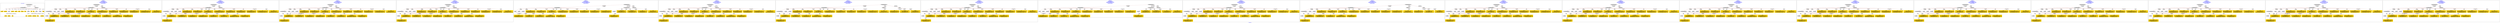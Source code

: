 digraph n0 {
fontcolor="blue"
remincross="true"
label="s06-npg.json"
subgraph cluster_0 {
label="1-correct model"
n2[style="filled",color="white",fillcolor="lightgray",label="CulturalHeritageObject1"];
n3[shape="plaintext",style="filled",fillcolor="gold",label="Copyright"];
n4[shape="plaintext",style="filled",fillcolor="gold",label="DateOfWork"];
n5[style="filled",color="white",fillcolor="lightgray",label="Person1"];
n6[shape="plaintext",style="filled",fillcolor="gold",label="Description"];
n7[shape="plaintext",style="filled",fillcolor="gold",label="Dimension"];
n8[shape="plaintext",style="filled",fillcolor="gold",label="Medium"];
n9[shape="plaintext",style="filled",fillcolor="gold",label="CreditLine"];
n10[shape="plaintext",style="filled",fillcolor="gold",label="Owner"];
n11[style="filled",color="white",fillcolor="lightgray",label="Concept2"];
n12[shape="plaintext",style="filled",fillcolor="gold",label="Title"];
n13[shape="plaintext",style="filled",fillcolor="gold",label="Ref"];
n14[style="filled",color="white",fillcolor="lightgray",label="Person2"];
n15[style="filled",color="white",fillcolor="lightgray",label="Concept1"];
n16[shape="plaintext",style="filled",fillcolor="gold",label="birthDate"];
n17[shape="plaintext",style="filled",fillcolor="gold",label="deathDate"];
n18[shape="plaintext",style="filled",fillcolor="gold",label="Artist"];
n19[shape="plaintext",style="filled",fillcolor="gold",label="sitterBirthDate"];
n20[shape="plaintext",style="filled",fillcolor="gold",label="sitterDeathDate"];
n21[shape="plaintext",style="filled",fillcolor="gold",label="values"];
n22[style="filled",color="white",fillcolor="lightgray",label="EuropeanaAggregation1"];
n23[style="filled",color="white",fillcolor="lightgray",label="WebResource1"];
n24[shape="plaintext",style="filled",fillcolor="gold",label="Image"];
n25[shape="plaintext",style="filled",fillcolor="gold",label="Classification"];
n26[shape="plaintext",style="filled",fillcolor="gold",label="values"];
}
subgraph cluster_1 {
label="candidate 0\nlink coherence:0.92\nnode coherence:0.92\nconfidence:0.401358244850165\nmapping score:0.5423046001352402\ncost:222.99962\n-precision:0.52-recall:0.54"
n28[style="filled",color="white",fillcolor="lightgray",label="CulturalHeritageObject1"];
n29[style="filled",color="white",fillcolor="lightgray",label="CulturalHeritageObject2"];
n30[style="filled",color="white",fillcolor="lightgray",label="Person1"];
n31[style="filled",color="white",fillcolor="lightgray",label="Concept1"];
n32[style="filled",color="white",fillcolor="lightgray",label="Document1"];
n33[style="filled",color="white",fillcolor="lightgray",label="Document2"];
n34[style="filled",color="white",fillcolor="lightgray",label="EuropeanaAggregation1"];
n35[style="filled",color="white",fillcolor="lightgray",label="WebResource1"];
n36[shape="plaintext",style="filled",fillcolor="gold",label="Owner\n[CulturalHeritageObject,provenance,0.471]\n[Person,biographicalInformation,0.217]\n[CulturalHeritageObject,description,0.213]\n[CulturalHeritageObject,title,0.099]"];
n37[shape="plaintext",style="filled",fillcolor="gold",label="Medium\n[CulturalHeritageObject,medium,0.806]\n[CulturalHeritageObject,provenance,0.071]\n[CulturalHeritageObject,description,0.071]\n[Concept,prefLabel,0.052]"];
n38[shape="plaintext",style="filled",fillcolor="gold",label="DateOfWork\n[CulturalHeritageObject,created,0.366]\n[Person,dateOfDeath,0.31]\n[Person,dateOfBirth,0.269]\n[CulturalHeritageObject,provenance,0.055]"];
n39[shape="plaintext",style="filled",fillcolor="gold",label="Dimension\n[CulturalHeritageObject,extent,0.606]\n[CulturalHeritageObject,accessionNumber,0.188]\n[CulturalHeritageObject,description,0.122]\n[CulturalHeritageObject,medium,0.083]"];
n40[shape="plaintext",style="filled",fillcolor="gold",label="Description\n[CulturalHeritageObject,description,0.409]\n[Person,biographicalInformation,0.399]\n[CulturalHeritageObject,title,0.121]\n[CulturalHeritageObject,provenance,0.072]"];
n41[shape="plaintext",style="filled",fillcolor="gold",label="Classification\n[Concept,prefLabel,0.465]\n[Person,biographicalInformation,0.273]\n[CulturalHeritageObject,description,0.188]\n[CulturalHeritageObject,provenance,0.074]"];
n42[shape="plaintext",style="filled",fillcolor="gold",label="sitterDeathDate\n[CulturalHeritageObject,created,0.299]\n[Person,dateOfDeath,0.253]\n[CulturalHeritageObject,title,0.243]\n[CulturalHeritageObject,description,0.205]"];
n43[shape="plaintext",style="filled",fillcolor="gold",label="Title\n[Person,nameOfThePerson,0.315]\n[CulturalHeritageObject,description,0.267]\n[CulturalHeritageObject,provenance,0.24]\n[CulturalHeritageObject,title,0.178]"];
n44[shape="plaintext",style="filled",fillcolor="gold",label="CreditLine\n[CulturalHeritageObject,provenance,0.51]\n[CulturalHeritageObject,description,0.2]\n[Person,biographicalInformation,0.167]\n[CulturalHeritageObject,title,0.123]"];
n45[shape="plaintext",style="filled",fillcolor="gold",label="birthDate\n[CulturalHeritageObject,created,0.306]\n[Person,dateOfBirth,0.269]\n[Person,dateOfDeath,0.249]\n[CulturalHeritageObject,description,0.176]"];
n46[shape="plaintext",style="filled",fillcolor="gold",label="values\n[Person,nameOfThePerson,0.383]\n[CulturalHeritageObject,provenance,0.242]\n[CulturalHeritageObject,description,0.2]\n[Document,classLink,0.175]"];
n47[shape="plaintext",style="filled",fillcolor="gold",label="Artist\n[Person,nameOfThePerson,0.467]\n[CulturalHeritageObject,provenance,0.205]\n[CulturalHeritageObject,description,0.165]\n[Document,classLink,0.163]"];
n48[shape="plaintext",style="filled",fillcolor="gold",label="Copyright\n[CulturalHeritageObject,provenance,0.447]\n[CulturalHeritageObject,description,0.274]\n[CulturalHeritageObject,title,0.161]\n[Person,biographicalInformation,0.118]"];
n49[shape="plaintext",style="filled",fillcolor="gold",label="deathDate\n[CulturalHeritageObject,created,0.348]\n[Person,dateOfDeath,0.31]\n[CulturalHeritageObject,title,0.191]\n[CulturalHeritageObject,description,0.151]"];
n50[shape="plaintext",style="filled",fillcolor="gold",label="sitterBirthDate\n[CulturalHeritageObject,created,0.333]\n[CulturalHeritageObject,title,0.235]\n[Person,dateOfDeath,0.234]\n[CulturalHeritageObject,description,0.198]"];
n51[shape="plaintext",style="filled",fillcolor="gold",label="Ref\n[CulturalHeritageObject,accessionNumber,0.413]\n[CulturalHeritageObject,extent,0.275]\n[CulturalHeritageObject,provenance,0.166]\n[CulturalHeritageObject,description,0.146]"];
n52[shape="plaintext",style="filled",fillcolor="gold",label="Image\n[WebResource,classLink,0.83]\n[Document,classLink,0.15]\n[CulturalHeritageObject,medium,0.012]\n[CulturalHeritageObject,description,0.008]"];
n53[shape="plaintext",style="filled",fillcolor="gold",label="values\n[CulturalHeritageObject,description,0.423]\n[Concept,prefLabel,0.251]\n[Person,biographicalInformation,0.179]\n[CulturalHeritageObject,title,0.146]"];
}
subgraph cluster_2 {
label="candidate 1\nlink coherence:0.92\nnode coherence:0.92\nconfidence:0.4003670076886763\nmapping score:0.5419741877480774\ncost:222.99962\n-precision:0.44-recall:0.46"
n55[style="filled",color="white",fillcolor="lightgray",label="CulturalHeritageObject1"];
n56[style="filled",color="white",fillcolor="lightgray",label="CulturalHeritageObject2"];
n57[style="filled",color="white",fillcolor="lightgray",label="Person1"];
n58[style="filled",color="white",fillcolor="lightgray",label="Concept1"];
n59[style="filled",color="white",fillcolor="lightgray",label="Document1"];
n60[style="filled",color="white",fillcolor="lightgray",label="Document2"];
n61[style="filled",color="white",fillcolor="lightgray",label="EuropeanaAggregation1"];
n62[style="filled",color="white",fillcolor="lightgray",label="WebResource1"];
n63[shape="plaintext",style="filled",fillcolor="gold",label="Owner\n[CulturalHeritageObject,provenance,0.471]\n[Person,biographicalInformation,0.217]\n[CulturalHeritageObject,description,0.213]\n[CulturalHeritageObject,title,0.099]"];
n64[shape="plaintext",style="filled",fillcolor="gold",label="Medium\n[CulturalHeritageObject,medium,0.806]\n[CulturalHeritageObject,provenance,0.071]\n[CulturalHeritageObject,description,0.071]\n[Concept,prefLabel,0.052]"];
n65[shape="plaintext",style="filled",fillcolor="gold",label="deathDate\n[CulturalHeritageObject,created,0.348]\n[Person,dateOfDeath,0.31]\n[CulturalHeritageObject,title,0.191]\n[CulturalHeritageObject,description,0.151]"];
n66[shape="plaintext",style="filled",fillcolor="gold",label="Dimension\n[CulturalHeritageObject,extent,0.606]\n[CulturalHeritageObject,accessionNumber,0.188]\n[CulturalHeritageObject,description,0.122]\n[CulturalHeritageObject,medium,0.083]"];
n67[shape="plaintext",style="filled",fillcolor="gold",label="Description\n[CulturalHeritageObject,description,0.409]\n[Person,biographicalInformation,0.399]\n[CulturalHeritageObject,title,0.121]\n[CulturalHeritageObject,provenance,0.072]"];
n68[shape="plaintext",style="filled",fillcolor="gold",label="Classification\n[Concept,prefLabel,0.465]\n[Person,biographicalInformation,0.273]\n[CulturalHeritageObject,description,0.188]\n[CulturalHeritageObject,provenance,0.074]"];
n69[shape="plaintext",style="filled",fillcolor="gold",label="sitterDeathDate\n[CulturalHeritageObject,created,0.299]\n[Person,dateOfDeath,0.253]\n[CulturalHeritageObject,title,0.243]\n[CulturalHeritageObject,description,0.205]"];
n70[shape="plaintext",style="filled",fillcolor="gold",label="Title\n[Person,nameOfThePerson,0.315]\n[CulturalHeritageObject,description,0.267]\n[CulturalHeritageObject,provenance,0.24]\n[CulturalHeritageObject,title,0.178]"];
n71[shape="plaintext",style="filled",fillcolor="gold",label="CreditLine\n[CulturalHeritageObject,provenance,0.51]\n[CulturalHeritageObject,description,0.2]\n[Person,biographicalInformation,0.167]\n[CulturalHeritageObject,title,0.123]"];
n72[shape="plaintext",style="filled",fillcolor="gold",label="birthDate\n[CulturalHeritageObject,created,0.306]\n[Person,dateOfBirth,0.269]\n[Person,dateOfDeath,0.249]\n[CulturalHeritageObject,description,0.176]"];
n73[shape="plaintext",style="filled",fillcolor="gold",label="values\n[Person,nameOfThePerson,0.383]\n[CulturalHeritageObject,provenance,0.242]\n[CulturalHeritageObject,description,0.2]\n[Document,classLink,0.175]"];
n74[shape="plaintext",style="filled",fillcolor="gold",label="Artist\n[Person,nameOfThePerson,0.467]\n[CulturalHeritageObject,provenance,0.205]\n[CulturalHeritageObject,description,0.165]\n[Document,classLink,0.163]"];
n75[shape="plaintext",style="filled",fillcolor="gold",label="Copyright\n[CulturalHeritageObject,provenance,0.447]\n[CulturalHeritageObject,description,0.274]\n[CulturalHeritageObject,title,0.161]\n[Person,biographicalInformation,0.118]"];
n76[shape="plaintext",style="filled",fillcolor="gold",label="DateOfWork\n[CulturalHeritageObject,created,0.366]\n[Person,dateOfDeath,0.31]\n[Person,dateOfBirth,0.269]\n[CulturalHeritageObject,provenance,0.055]"];
n77[shape="plaintext",style="filled",fillcolor="gold",label="sitterBirthDate\n[CulturalHeritageObject,created,0.333]\n[CulturalHeritageObject,title,0.235]\n[Person,dateOfDeath,0.234]\n[CulturalHeritageObject,description,0.198]"];
n78[shape="plaintext",style="filled",fillcolor="gold",label="Ref\n[CulturalHeritageObject,accessionNumber,0.413]\n[CulturalHeritageObject,extent,0.275]\n[CulturalHeritageObject,provenance,0.166]\n[CulturalHeritageObject,description,0.146]"];
n79[shape="plaintext",style="filled",fillcolor="gold",label="Image\n[WebResource,classLink,0.83]\n[Document,classLink,0.15]\n[CulturalHeritageObject,medium,0.012]\n[CulturalHeritageObject,description,0.008]"];
n80[shape="plaintext",style="filled",fillcolor="gold",label="values\n[CulturalHeritageObject,description,0.423]\n[Concept,prefLabel,0.251]\n[Person,biographicalInformation,0.179]\n[CulturalHeritageObject,title,0.146]"];
}
subgraph cluster_3 {
label="candidate 10\nlink coherence:0.92\nnode coherence:0.92\nconfidence:0.3830264453381529\nmapping score:0.5361940002979029\ncost:123.99962\n-precision:0.52-recall:0.54"
n82[style="filled",color="white",fillcolor="lightgray",label="CulturalHeritageObject1"];
n83[style="filled",color="white",fillcolor="lightgray",label="CulturalHeritageObject2"];
n84[style="filled",color="white",fillcolor="lightgray",label="Person1"];
n85[style="filled",color="white",fillcolor="lightgray",label="Concept1"];
n86[style="filled",color="white",fillcolor="lightgray",label="Document1"];
n87[style="filled",color="white",fillcolor="lightgray",label="Document2"];
n88[style="filled",color="white",fillcolor="lightgray",label="EuropeanaAggregation1"];
n89[style="filled",color="white",fillcolor="lightgray",label="WebResource1"];
n90[shape="plaintext",style="filled",fillcolor="gold",label="CreditLine\n[CulturalHeritageObject,provenance,0.51]\n[CulturalHeritageObject,description,0.2]\n[Person,biographicalInformation,0.167]\n[CulturalHeritageObject,title,0.123]"];
n91[shape="plaintext",style="filled",fillcolor="gold",label="Medium\n[CulturalHeritageObject,medium,0.806]\n[CulturalHeritageObject,provenance,0.071]\n[CulturalHeritageObject,description,0.071]\n[Concept,prefLabel,0.052]"];
n92[shape="plaintext",style="filled",fillcolor="gold",label="DateOfWork\n[CulturalHeritageObject,created,0.366]\n[Person,dateOfDeath,0.31]\n[Person,dateOfBirth,0.269]\n[CulturalHeritageObject,provenance,0.055]"];
n93[shape="plaintext",style="filled",fillcolor="gold",label="Dimension\n[CulturalHeritageObject,extent,0.606]\n[CulturalHeritageObject,accessionNumber,0.188]\n[CulturalHeritageObject,description,0.122]\n[CulturalHeritageObject,medium,0.083]"];
n94[shape="plaintext",style="filled",fillcolor="gold",label="Description\n[CulturalHeritageObject,description,0.409]\n[Person,biographicalInformation,0.399]\n[CulturalHeritageObject,title,0.121]\n[CulturalHeritageObject,provenance,0.072]"];
n95[shape="plaintext",style="filled",fillcolor="gold",label="Classification\n[Concept,prefLabel,0.465]\n[Person,biographicalInformation,0.273]\n[CulturalHeritageObject,description,0.188]\n[CulturalHeritageObject,provenance,0.074]"];
n96[shape="plaintext",style="filled",fillcolor="gold",label="sitterDeathDate\n[CulturalHeritageObject,created,0.299]\n[Person,dateOfDeath,0.253]\n[CulturalHeritageObject,title,0.243]\n[CulturalHeritageObject,description,0.205]"];
n97[shape="plaintext",style="filled",fillcolor="gold",label="values\n[CulturalHeritageObject,description,0.423]\n[Concept,prefLabel,0.251]\n[Person,biographicalInformation,0.179]\n[CulturalHeritageObject,title,0.146]"];
n98[shape="plaintext",style="filled",fillcolor="gold",label="Title\n[Person,nameOfThePerson,0.315]\n[CulturalHeritageObject,description,0.267]\n[CulturalHeritageObject,provenance,0.24]\n[CulturalHeritageObject,title,0.178]"];
n99[shape="plaintext",style="filled",fillcolor="gold",label="Copyright\n[CulturalHeritageObject,provenance,0.447]\n[CulturalHeritageObject,description,0.274]\n[CulturalHeritageObject,title,0.161]\n[Person,biographicalInformation,0.118]"];
n100[shape="plaintext",style="filled",fillcolor="gold",label="birthDate\n[CulturalHeritageObject,created,0.306]\n[Person,dateOfBirth,0.269]\n[Person,dateOfDeath,0.249]\n[CulturalHeritageObject,description,0.176]"];
n101[shape="plaintext",style="filled",fillcolor="gold",label="values\n[Person,nameOfThePerson,0.383]\n[CulturalHeritageObject,provenance,0.242]\n[CulturalHeritageObject,description,0.2]\n[Document,classLink,0.175]"];
n102[shape="plaintext",style="filled",fillcolor="gold",label="Artist\n[Person,nameOfThePerson,0.467]\n[CulturalHeritageObject,provenance,0.205]\n[CulturalHeritageObject,description,0.165]\n[Document,classLink,0.163]"];
n103[shape="plaintext",style="filled",fillcolor="gold",label="Owner\n[CulturalHeritageObject,provenance,0.471]\n[Person,biographicalInformation,0.217]\n[CulturalHeritageObject,description,0.213]\n[CulturalHeritageObject,title,0.099]"];
n104[shape="plaintext",style="filled",fillcolor="gold",label="deathDate\n[CulturalHeritageObject,created,0.348]\n[Person,dateOfDeath,0.31]\n[CulturalHeritageObject,title,0.191]\n[CulturalHeritageObject,description,0.151]"];
n105[shape="plaintext",style="filled",fillcolor="gold",label="sitterBirthDate\n[CulturalHeritageObject,created,0.333]\n[CulturalHeritageObject,title,0.235]\n[Person,dateOfDeath,0.234]\n[CulturalHeritageObject,description,0.198]"];
n106[shape="plaintext",style="filled",fillcolor="gold",label="Ref\n[CulturalHeritageObject,accessionNumber,0.413]\n[CulturalHeritageObject,extent,0.275]\n[CulturalHeritageObject,provenance,0.166]\n[CulturalHeritageObject,description,0.146]"];
n107[shape="plaintext",style="filled",fillcolor="gold",label="Image\n[WebResource,classLink,0.83]\n[Document,classLink,0.15]\n[CulturalHeritageObject,medium,0.012]\n[CulturalHeritageObject,description,0.008]"];
}
subgraph cluster_4 {
label="candidate 11\nlink coherence:0.88\nnode coherence:0.92\nconfidence:0.401358244850165\nmapping score:0.5423046001352402\ncost:222.99961\n-precision:0.48-recall:0.5"
n109[style="filled",color="white",fillcolor="lightgray",label="CulturalHeritageObject1"];
n110[style="filled",color="white",fillcolor="lightgray",label="CulturalHeritageObject2"];
n111[style="filled",color="white",fillcolor="lightgray",label="Person1"];
n112[style="filled",color="white",fillcolor="lightgray",label="Concept1"];
n113[style="filled",color="white",fillcolor="lightgray",label="Document1"];
n114[style="filled",color="white",fillcolor="lightgray",label="Document2"];
n115[style="filled",color="white",fillcolor="lightgray",label="EuropeanaAggregation1"];
n116[style="filled",color="white",fillcolor="lightgray",label="WebResource1"];
n117[shape="plaintext",style="filled",fillcolor="gold",label="Owner\n[CulturalHeritageObject,provenance,0.471]\n[Person,biographicalInformation,0.217]\n[CulturalHeritageObject,description,0.213]\n[CulturalHeritageObject,title,0.099]"];
n118[shape="plaintext",style="filled",fillcolor="gold",label="Medium\n[CulturalHeritageObject,medium,0.806]\n[CulturalHeritageObject,provenance,0.071]\n[CulturalHeritageObject,description,0.071]\n[Concept,prefLabel,0.052]"];
n119[shape="plaintext",style="filled",fillcolor="gold",label="DateOfWork\n[CulturalHeritageObject,created,0.366]\n[Person,dateOfDeath,0.31]\n[Person,dateOfBirth,0.269]\n[CulturalHeritageObject,provenance,0.055]"];
n120[shape="plaintext",style="filled",fillcolor="gold",label="Dimension\n[CulturalHeritageObject,extent,0.606]\n[CulturalHeritageObject,accessionNumber,0.188]\n[CulturalHeritageObject,description,0.122]\n[CulturalHeritageObject,medium,0.083]"];
n121[shape="plaintext",style="filled",fillcolor="gold",label="Description\n[CulturalHeritageObject,description,0.409]\n[Person,biographicalInformation,0.399]\n[CulturalHeritageObject,title,0.121]\n[CulturalHeritageObject,provenance,0.072]"];
n122[shape="plaintext",style="filled",fillcolor="gold",label="Classification\n[Concept,prefLabel,0.465]\n[Person,biographicalInformation,0.273]\n[CulturalHeritageObject,description,0.188]\n[CulturalHeritageObject,provenance,0.074]"];
n123[shape="plaintext",style="filled",fillcolor="gold",label="sitterDeathDate\n[CulturalHeritageObject,created,0.299]\n[Person,dateOfDeath,0.253]\n[CulturalHeritageObject,title,0.243]\n[CulturalHeritageObject,description,0.205]"];
n124[shape="plaintext",style="filled",fillcolor="gold",label="Title\n[Person,nameOfThePerson,0.315]\n[CulturalHeritageObject,description,0.267]\n[CulturalHeritageObject,provenance,0.24]\n[CulturalHeritageObject,title,0.178]"];
n125[shape="plaintext",style="filled",fillcolor="gold",label="CreditLine\n[CulturalHeritageObject,provenance,0.51]\n[CulturalHeritageObject,description,0.2]\n[Person,biographicalInformation,0.167]\n[CulturalHeritageObject,title,0.123]"];
n126[shape="plaintext",style="filled",fillcolor="gold",label="birthDate\n[CulturalHeritageObject,created,0.306]\n[Person,dateOfBirth,0.269]\n[Person,dateOfDeath,0.249]\n[CulturalHeritageObject,description,0.176]"];
n127[shape="plaintext",style="filled",fillcolor="gold",label="values\n[Person,nameOfThePerson,0.383]\n[CulturalHeritageObject,provenance,0.242]\n[CulturalHeritageObject,description,0.2]\n[Document,classLink,0.175]"];
n128[shape="plaintext",style="filled",fillcolor="gold",label="Artist\n[Person,nameOfThePerson,0.467]\n[CulturalHeritageObject,provenance,0.205]\n[CulturalHeritageObject,description,0.165]\n[Document,classLink,0.163]"];
n129[shape="plaintext",style="filled",fillcolor="gold",label="Copyright\n[CulturalHeritageObject,provenance,0.447]\n[CulturalHeritageObject,description,0.274]\n[CulturalHeritageObject,title,0.161]\n[Person,biographicalInformation,0.118]"];
n130[shape="plaintext",style="filled",fillcolor="gold",label="deathDate\n[CulturalHeritageObject,created,0.348]\n[Person,dateOfDeath,0.31]\n[CulturalHeritageObject,title,0.191]\n[CulturalHeritageObject,description,0.151]"];
n131[shape="plaintext",style="filled",fillcolor="gold",label="sitterBirthDate\n[CulturalHeritageObject,created,0.333]\n[CulturalHeritageObject,title,0.235]\n[Person,dateOfDeath,0.234]\n[CulturalHeritageObject,description,0.198]"];
n132[shape="plaintext",style="filled",fillcolor="gold",label="Ref\n[CulturalHeritageObject,accessionNumber,0.413]\n[CulturalHeritageObject,extent,0.275]\n[CulturalHeritageObject,provenance,0.166]\n[CulturalHeritageObject,description,0.146]"];
n133[shape="plaintext",style="filled",fillcolor="gold",label="Image\n[WebResource,classLink,0.83]\n[Document,classLink,0.15]\n[CulturalHeritageObject,medium,0.012]\n[CulturalHeritageObject,description,0.008]"];
n134[shape="plaintext",style="filled",fillcolor="gold",label="values\n[CulturalHeritageObject,description,0.423]\n[Concept,prefLabel,0.251]\n[Person,biographicalInformation,0.179]\n[CulturalHeritageObject,title,0.146]"];
}
subgraph cluster_5 {
label="candidate 12\nlink coherence:0.88\nnode coherence:0.92\nconfidence:0.401358244850165\nmapping score:0.5423046001352402\ncost:322.009632\n-precision:0.52-recall:0.54"
n136[style="filled",color="white",fillcolor="lightgray",label="CulturalHeritageObject1"];
n137[style="filled",color="white",fillcolor="lightgray",label="Person1"];
n138[style="filled",color="white",fillcolor="lightgray",label="Concept1"];
n139[style="filled",color="white",fillcolor="lightgray",label="Document1"];
n140[style="filled",color="white",fillcolor="lightgray",label="CulturalHeritageObject2"];
n141[style="filled",color="white",fillcolor="lightgray",label="Document2"];
n142[style="filled",color="white",fillcolor="lightgray",label="EuropeanaAggregation1"];
n143[style="filled",color="white",fillcolor="lightgray",label="WebResource1"];
n144[shape="plaintext",style="filled",fillcolor="gold",label="Owner\n[CulturalHeritageObject,provenance,0.471]\n[Person,biographicalInformation,0.217]\n[CulturalHeritageObject,description,0.213]\n[CulturalHeritageObject,title,0.099]"];
n145[shape="plaintext",style="filled",fillcolor="gold",label="Medium\n[CulturalHeritageObject,medium,0.806]\n[CulturalHeritageObject,provenance,0.071]\n[CulturalHeritageObject,description,0.071]\n[Concept,prefLabel,0.052]"];
n146[shape="plaintext",style="filled",fillcolor="gold",label="DateOfWork\n[CulturalHeritageObject,created,0.366]\n[Person,dateOfDeath,0.31]\n[Person,dateOfBirth,0.269]\n[CulturalHeritageObject,provenance,0.055]"];
n147[shape="plaintext",style="filled",fillcolor="gold",label="Dimension\n[CulturalHeritageObject,extent,0.606]\n[CulturalHeritageObject,accessionNumber,0.188]\n[CulturalHeritageObject,description,0.122]\n[CulturalHeritageObject,medium,0.083]"];
n148[shape="plaintext",style="filled",fillcolor="gold",label="Description\n[CulturalHeritageObject,description,0.409]\n[Person,biographicalInformation,0.399]\n[CulturalHeritageObject,title,0.121]\n[CulturalHeritageObject,provenance,0.072]"];
n149[shape="plaintext",style="filled",fillcolor="gold",label="Classification\n[Concept,prefLabel,0.465]\n[Person,biographicalInformation,0.273]\n[CulturalHeritageObject,description,0.188]\n[CulturalHeritageObject,provenance,0.074]"];
n150[shape="plaintext",style="filled",fillcolor="gold",label="sitterDeathDate\n[CulturalHeritageObject,created,0.299]\n[Person,dateOfDeath,0.253]\n[CulturalHeritageObject,title,0.243]\n[CulturalHeritageObject,description,0.205]"];
n151[shape="plaintext",style="filled",fillcolor="gold",label="Title\n[Person,nameOfThePerson,0.315]\n[CulturalHeritageObject,description,0.267]\n[CulturalHeritageObject,provenance,0.24]\n[CulturalHeritageObject,title,0.178]"];
n152[shape="plaintext",style="filled",fillcolor="gold",label="CreditLine\n[CulturalHeritageObject,provenance,0.51]\n[CulturalHeritageObject,description,0.2]\n[Person,biographicalInformation,0.167]\n[CulturalHeritageObject,title,0.123]"];
n153[shape="plaintext",style="filled",fillcolor="gold",label="birthDate\n[CulturalHeritageObject,created,0.306]\n[Person,dateOfBirth,0.269]\n[Person,dateOfDeath,0.249]\n[CulturalHeritageObject,description,0.176]"];
n154[shape="plaintext",style="filled",fillcolor="gold",label="values\n[Person,nameOfThePerson,0.383]\n[CulturalHeritageObject,provenance,0.242]\n[CulturalHeritageObject,description,0.2]\n[Document,classLink,0.175]"];
n155[shape="plaintext",style="filled",fillcolor="gold",label="Artist\n[Person,nameOfThePerson,0.467]\n[CulturalHeritageObject,provenance,0.205]\n[CulturalHeritageObject,description,0.165]\n[Document,classLink,0.163]"];
n156[shape="plaintext",style="filled",fillcolor="gold",label="Copyright\n[CulturalHeritageObject,provenance,0.447]\n[CulturalHeritageObject,description,0.274]\n[CulturalHeritageObject,title,0.161]\n[Person,biographicalInformation,0.118]"];
n157[shape="plaintext",style="filled",fillcolor="gold",label="deathDate\n[CulturalHeritageObject,created,0.348]\n[Person,dateOfDeath,0.31]\n[CulturalHeritageObject,title,0.191]\n[CulturalHeritageObject,description,0.151]"];
n158[shape="plaintext",style="filled",fillcolor="gold",label="sitterBirthDate\n[CulturalHeritageObject,created,0.333]\n[CulturalHeritageObject,title,0.235]\n[Person,dateOfDeath,0.234]\n[CulturalHeritageObject,description,0.198]"];
n159[shape="plaintext",style="filled",fillcolor="gold",label="Ref\n[CulturalHeritageObject,accessionNumber,0.413]\n[CulturalHeritageObject,extent,0.275]\n[CulturalHeritageObject,provenance,0.166]\n[CulturalHeritageObject,description,0.146]"];
n160[shape="plaintext",style="filled",fillcolor="gold",label="Image\n[WebResource,classLink,0.83]\n[Document,classLink,0.15]\n[CulturalHeritageObject,medium,0.012]\n[CulturalHeritageObject,description,0.008]"];
n161[shape="plaintext",style="filled",fillcolor="gold",label="values\n[CulturalHeritageObject,description,0.423]\n[Concept,prefLabel,0.251]\n[Person,biographicalInformation,0.179]\n[CulturalHeritageObject,title,0.146]"];
}
subgraph cluster_6 {
label="candidate 13\nlink coherence:0.88\nnode coherence:0.92\nconfidence:0.401358244850165\nmapping score:0.5423046001352402\ncost:322.009722\n-precision:0.52-recall:0.54"
n163[style="filled",color="white",fillcolor="lightgray",label="CulturalHeritageObject1"];
n164[style="filled",color="white",fillcolor="lightgray",label="CulturalHeritageObject2"];
n165[style="filled",color="white",fillcolor="lightgray",label="Person1"];
n166[style="filled",color="white",fillcolor="lightgray",label="Concept1"];
n167[style="filled",color="white",fillcolor="lightgray",label="Document1"];
n168[style="filled",color="white",fillcolor="lightgray",label="Document2"];
n169[style="filled",color="white",fillcolor="lightgray",label="EuropeanaAggregation1"];
n170[style="filled",color="white",fillcolor="lightgray",label="WebResource1"];
n171[shape="plaintext",style="filled",fillcolor="gold",label="Owner\n[CulturalHeritageObject,provenance,0.471]\n[Person,biographicalInformation,0.217]\n[CulturalHeritageObject,description,0.213]\n[CulturalHeritageObject,title,0.099]"];
n172[shape="plaintext",style="filled",fillcolor="gold",label="Medium\n[CulturalHeritageObject,medium,0.806]\n[CulturalHeritageObject,provenance,0.071]\n[CulturalHeritageObject,description,0.071]\n[Concept,prefLabel,0.052]"];
n173[shape="plaintext",style="filled",fillcolor="gold",label="DateOfWork\n[CulturalHeritageObject,created,0.366]\n[Person,dateOfDeath,0.31]\n[Person,dateOfBirth,0.269]\n[CulturalHeritageObject,provenance,0.055]"];
n174[shape="plaintext",style="filled",fillcolor="gold",label="Dimension\n[CulturalHeritageObject,extent,0.606]\n[CulturalHeritageObject,accessionNumber,0.188]\n[CulturalHeritageObject,description,0.122]\n[CulturalHeritageObject,medium,0.083]"];
n175[shape="plaintext",style="filled",fillcolor="gold",label="Description\n[CulturalHeritageObject,description,0.409]\n[Person,biographicalInformation,0.399]\n[CulturalHeritageObject,title,0.121]\n[CulturalHeritageObject,provenance,0.072]"];
n176[shape="plaintext",style="filled",fillcolor="gold",label="Classification\n[Concept,prefLabel,0.465]\n[Person,biographicalInformation,0.273]\n[CulturalHeritageObject,description,0.188]\n[CulturalHeritageObject,provenance,0.074]"];
n177[shape="plaintext",style="filled",fillcolor="gold",label="sitterDeathDate\n[CulturalHeritageObject,created,0.299]\n[Person,dateOfDeath,0.253]\n[CulturalHeritageObject,title,0.243]\n[CulturalHeritageObject,description,0.205]"];
n178[shape="plaintext",style="filled",fillcolor="gold",label="Title\n[Person,nameOfThePerson,0.315]\n[CulturalHeritageObject,description,0.267]\n[CulturalHeritageObject,provenance,0.24]\n[CulturalHeritageObject,title,0.178]"];
n179[shape="plaintext",style="filled",fillcolor="gold",label="CreditLine\n[CulturalHeritageObject,provenance,0.51]\n[CulturalHeritageObject,description,0.2]\n[Person,biographicalInformation,0.167]\n[CulturalHeritageObject,title,0.123]"];
n180[shape="plaintext",style="filled",fillcolor="gold",label="birthDate\n[CulturalHeritageObject,created,0.306]\n[Person,dateOfBirth,0.269]\n[Person,dateOfDeath,0.249]\n[CulturalHeritageObject,description,0.176]"];
n181[shape="plaintext",style="filled",fillcolor="gold",label="values\n[Person,nameOfThePerson,0.383]\n[CulturalHeritageObject,provenance,0.242]\n[CulturalHeritageObject,description,0.2]\n[Document,classLink,0.175]"];
n182[shape="plaintext",style="filled",fillcolor="gold",label="Artist\n[Person,nameOfThePerson,0.467]\n[CulturalHeritageObject,provenance,0.205]\n[CulturalHeritageObject,description,0.165]\n[Document,classLink,0.163]"];
n183[shape="plaintext",style="filled",fillcolor="gold",label="Copyright\n[CulturalHeritageObject,provenance,0.447]\n[CulturalHeritageObject,description,0.274]\n[CulturalHeritageObject,title,0.161]\n[Person,biographicalInformation,0.118]"];
n184[shape="plaintext",style="filled",fillcolor="gold",label="deathDate\n[CulturalHeritageObject,created,0.348]\n[Person,dateOfDeath,0.31]\n[CulturalHeritageObject,title,0.191]\n[CulturalHeritageObject,description,0.151]"];
n185[shape="plaintext",style="filled",fillcolor="gold",label="sitterBirthDate\n[CulturalHeritageObject,created,0.333]\n[CulturalHeritageObject,title,0.235]\n[Person,dateOfDeath,0.234]\n[CulturalHeritageObject,description,0.198]"];
n186[shape="plaintext",style="filled",fillcolor="gold",label="Ref\n[CulturalHeritageObject,accessionNumber,0.413]\n[CulturalHeritageObject,extent,0.275]\n[CulturalHeritageObject,provenance,0.166]\n[CulturalHeritageObject,description,0.146]"];
n187[shape="plaintext",style="filled",fillcolor="gold",label="Image\n[WebResource,classLink,0.83]\n[Document,classLink,0.15]\n[CulturalHeritageObject,medium,0.012]\n[CulturalHeritageObject,description,0.008]"];
n188[shape="plaintext",style="filled",fillcolor="gold",label="values\n[CulturalHeritageObject,description,0.423]\n[Concept,prefLabel,0.251]\n[Person,biographicalInformation,0.179]\n[CulturalHeritageObject,title,0.146]"];
}
subgraph cluster_7 {
label="candidate 14\nlink coherence:0.88\nnode coherence:0.92\nconfidence:0.401358244850165\nmapping score:0.5423046001352402\ncost:322.009752\n-precision:0.48-recall:0.5"
n190[style="filled",color="white",fillcolor="lightgray",label="CulturalHeritageObject1"];
n191[style="filled",color="white",fillcolor="lightgray",label="CulturalHeritageObject2"];
n192[style="filled",color="white",fillcolor="lightgray",label="Concept1"];
n193[style="filled",color="white",fillcolor="lightgray",label="Document1"];
n194[style="filled",color="white",fillcolor="lightgray",label="Document2"];
n195[style="filled",color="white",fillcolor="lightgray",label="EuropeanaAggregation1"];
n196[style="filled",color="white",fillcolor="lightgray",label="WebResource1"];
n197[style="filled",color="white",fillcolor="lightgray",label="Person1"];
n198[shape="plaintext",style="filled",fillcolor="gold",label="Owner\n[CulturalHeritageObject,provenance,0.471]\n[Person,biographicalInformation,0.217]\n[CulturalHeritageObject,description,0.213]\n[CulturalHeritageObject,title,0.099]"];
n199[shape="plaintext",style="filled",fillcolor="gold",label="Medium\n[CulturalHeritageObject,medium,0.806]\n[CulturalHeritageObject,provenance,0.071]\n[CulturalHeritageObject,description,0.071]\n[Concept,prefLabel,0.052]"];
n200[shape="plaintext",style="filled",fillcolor="gold",label="DateOfWork\n[CulturalHeritageObject,created,0.366]\n[Person,dateOfDeath,0.31]\n[Person,dateOfBirth,0.269]\n[CulturalHeritageObject,provenance,0.055]"];
n201[shape="plaintext",style="filled",fillcolor="gold",label="Dimension\n[CulturalHeritageObject,extent,0.606]\n[CulturalHeritageObject,accessionNumber,0.188]\n[CulturalHeritageObject,description,0.122]\n[CulturalHeritageObject,medium,0.083]"];
n202[shape="plaintext",style="filled",fillcolor="gold",label="Description\n[CulturalHeritageObject,description,0.409]\n[Person,biographicalInformation,0.399]\n[CulturalHeritageObject,title,0.121]\n[CulturalHeritageObject,provenance,0.072]"];
n203[shape="plaintext",style="filled",fillcolor="gold",label="Classification\n[Concept,prefLabel,0.465]\n[Person,biographicalInformation,0.273]\n[CulturalHeritageObject,description,0.188]\n[CulturalHeritageObject,provenance,0.074]"];
n204[shape="plaintext",style="filled",fillcolor="gold",label="sitterDeathDate\n[CulturalHeritageObject,created,0.299]\n[Person,dateOfDeath,0.253]\n[CulturalHeritageObject,title,0.243]\n[CulturalHeritageObject,description,0.205]"];
n205[shape="plaintext",style="filled",fillcolor="gold",label="Title\n[Person,nameOfThePerson,0.315]\n[CulturalHeritageObject,description,0.267]\n[CulturalHeritageObject,provenance,0.24]\n[CulturalHeritageObject,title,0.178]"];
n206[shape="plaintext",style="filled",fillcolor="gold",label="CreditLine\n[CulturalHeritageObject,provenance,0.51]\n[CulturalHeritageObject,description,0.2]\n[Person,biographicalInformation,0.167]\n[CulturalHeritageObject,title,0.123]"];
n207[shape="plaintext",style="filled",fillcolor="gold",label="birthDate\n[CulturalHeritageObject,created,0.306]\n[Person,dateOfBirth,0.269]\n[Person,dateOfDeath,0.249]\n[CulturalHeritageObject,description,0.176]"];
n208[shape="plaintext",style="filled",fillcolor="gold",label="values\n[Person,nameOfThePerson,0.383]\n[CulturalHeritageObject,provenance,0.242]\n[CulturalHeritageObject,description,0.2]\n[Document,classLink,0.175]"];
n209[shape="plaintext",style="filled",fillcolor="gold",label="Artist\n[Person,nameOfThePerson,0.467]\n[CulturalHeritageObject,provenance,0.205]\n[CulturalHeritageObject,description,0.165]\n[Document,classLink,0.163]"];
n210[shape="plaintext",style="filled",fillcolor="gold",label="Copyright\n[CulturalHeritageObject,provenance,0.447]\n[CulturalHeritageObject,description,0.274]\n[CulturalHeritageObject,title,0.161]\n[Person,biographicalInformation,0.118]"];
n211[shape="plaintext",style="filled",fillcolor="gold",label="deathDate\n[CulturalHeritageObject,created,0.348]\n[Person,dateOfDeath,0.31]\n[CulturalHeritageObject,title,0.191]\n[CulturalHeritageObject,description,0.151]"];
n212[shape="plaintext",style="filled",fillcolor="gold",label="sitterBirthDate\n[CulturalHeritageObject,created,0.333]\n[CulturalHeritageObject,title,0.235]\n[Person,dateOfDeath,0.234]\n[CulturalHeritageObject,description,0.198]"];
n213[shape="plaintext",style="filled",fillcolor="gold",label="Ref\n[CulturalHeritageObject,accessionNumber,0.413]\n[CulturalHeritageObject,extent,0.275]\n[CulturalHeritageObject,provenance,0.166]\n[CulturalHeritageObject,description,0.146]"];
n214[shape="plaintext",style="filled",fillcolor="gold",label="Image\n[WebResource,classLink,0.83]\n[Document,classLink,0.15]\n[CulturalHeritageObject,medium,0.012]\n[CulturalHeritageObject,description,0.008]"];
n215[shape="plaintext",style="filled",fillcolor="gold",label="values\n[CulturalHeritageObject,description,0.423]\n[Concept,prefLabel,0.251]\n[Person,biographicalInformation,0.179]\n[CulturalHeritageObject,title,0.146]"];
}
subgraph cluster_8 {
label="candidate 15\nlink coherence:0.88\nnode coherence:0.92\nconfidence:0.4003670076886763\nmapping score:0.5419741877480774\ncost:222.99961\n-precision:0.4-recall:0.42"
n217[style="filled",color="white",fillcolor="lightgray",label="CulturalHeritageObject1"];
n218[style="filled",color="white",fillcolor="lightgray",label="CulturalHeritageObject2"];
n219[style="filled",color="white",fillcolor="lightgray",label="Person1"];
n220[style="filled",color="white",fillcolor="lightgray",label="Concept1"];
n221[style="filled",color="white",fillcolor="lightgray",label="Document1"];
n222[style="filled",color="white",fillcolor="lightgray",label="Document2"];
n223[style="filled",color="white",fillcolor="lightgray",label="EuropeanaAggregation1"];
n224[style="filled",color="white",fillcolor="lightgray",label="WebResource1"];
n225[shape="plaintext",style="filled",fillcolor="gold",label="Owner\n[CulturalHeritageObject,provenance,0.471]\n[Person,biographicalInformation,0.217]\n[CulturalHeritageObject,description,0.213]\n[CulturalHeritageObject,title,0.099]"];
n226[shape="plaintext",style="filled",fillcolor="gold",label="Medium\n[CulturalHeritageObject,medium,0.806]\n[CulturalHeritageObject,provenance,0.071]\n[CulturalHeritageObject,description,0.071]\n[Concept,prefLabel,0.052]"];
n227[shape="plaintext",style="filled",fillcolor="gold",label="deathDate\n[CulturalHeritageObject,created,0.348]\n[Person,dateOfDeath,0.31]\n[CulturalHeritageObject,title,0.191]\n[CulturalHeritageObject,description,0.151]"];
n228[shape="plaintext",style="filled",fillcolor="gold",label="Dimension\n[CulturalHeritageObject,extent,0.606]\n[CulturalHeritageObject,accessionNumber,0.188]\n[CulturalHeritageObject,description,0.122]\n[CulturalHeritageObject,medium,0.083]"];
n229[shape="plaintext",style="filled",fillcolor="gold",label="Description\n[CulturalHeritageObject,description,0.409]\n[Person,biographicalInformation,0.399]\n[CulturalHeritageObject,title,0.121]\n[CulturalHeritageObject,provenance,0.072]"];
n230[shape="plaintext",style="filled",fillcolor="gold",label="Classification\n[Concept,prefLabel,0.465]\n[Person,biographicalInformation,0.273]\n[CulturalHeritageObject,description,0.188]\n[CulturalHeritageObject,provenance,0.074]"];
n231[shape="plaintext",style="filled",fillcolor="gold",label="sitterDeathDate\n[CulturalHeritageObject,created,0.299]\n[Person,dateOfDeath,0.253]\n[CulturalHeritageObject,title,0.243]\n[CulturalHeritageObject,description,0.205]"];
n232[shape="plaintext",style="filled",fillcolor="gold",label="Title\n[Person,nameOfThePerson,0.315]\n[CulturalHeritageObject,description,0.267]\n[CulturalHeritageObject,provenance,0.24]\n[CulturalHeritageObject,title,0.178]"];
n233[shape="plaintext",style="filled",fillcolor="gold",label="CreditLine\n[CulturalHeritageObject,provenance,0.51]\n[CulturalHeritageObject,description,0.2]\n[Person,biographicalInformation,0.167]\n[CulturalHeritageObject,title,0.123]"];
n234[shape="plaintext",style="filled",fillcolor="gold",label="birthDate\n[CulturalHeritageObject,created,0.306]\n[Person,dateOfBirth,0.269]\n[Person,dateOfDeath,0.249]\n[CulturalHeritageObject,description,0.176]"];
n235[shape="plaintext",style="filled",fillcolor="gold",label="values\n[Person,nameOfThePerson,0.383]\n[CulturalHeritageObject,provenance,0.242]\n[CulturalHeritageObject,description,0.2]\n[Document,classLink,0.175]"];
n236[shape="plaintext",style="filled",fillcolor="gold",label="Artist\n[Person,nameOfThePerson,0.467]\n[CulturalHeritageObject,provenance,0.205]\n[CulturalHeritageObject,description,0.165]\n[Document,classLink,0.163]"];
n237[shape="plaintext",style="filled",fillcolor="gold",label="Copyright\n[CulturalHeritageObject,provenance,0.447]\n[CulturalHeritageObject,description,0.274]\n[CulturalHeritageObject,title,0.161]\n[Person,biographicalInformation,0.118]"];
n238[shape="plaintext",style="filled",fillcolor="gold",label="DateOfWork\n[CulturalHeritageObject,created,0.366]\n[Person,dateOfDeath,0.31]\n[Person,dateOfBirth,0.269]\n[CulturalHeritageObject,provenance,0.055]"];
n239[shape="plaintext",style="filled",fillcolor="gold",label="sitterBirthDate\n[CulturalHeritageObject,created,0.333]\n[CulturalHeritageObject,title,0.235]\n[Person,dateOfDeath,0.234]\n[CulturalHeritageObject,description,0.198]"];
n240[shape="plaintext",style="filled",fillcolor="gold",label="Ref\n[CulturalHeritageObject,accessionNumber,0.413]\n[CulturalHeritageObject,extent,0.275]\n[CulturalHeritageObject,provenance,0.166]\n[CulturalHeritageObject,description,0.146]"];
n241[shape="plaintext",style="filled",fillcolor="gold",label="Image\n[WebResource,classLink,0.83]\n[Document,classLink,0.15]\n[CulturalHeritageObject,medium,0.012]\n[CulturalHeritageObject,description,0.008]"];
n242[shape="plaintext",style="filled",fillcolor="gold",label="values\n[CulturalHeritageObject,description,0.423]\n[Concept,prefLabel,0.251]\n[Person,biographicalInformation,0.179]\n[CulturalHeritageObject,title,0.146]"];
}
subgraph cluster_9 {
label="candidate 16\nlink coherence:0.88\nnode coherence:0.92\nconfidence:0.4003670076886763\nmapping score:0.5419741877480774\ncost:322.009632\n-precision:0.44-recall:0.46"
n244[style="filled",color="white",fillcolor="lightgray",label="CulturalHeritageObject1"];
n245[style="filled",color="white",fillcolor="lightgray",label="Person1"];
n246[style="filled",color="white",fillcolor="lightgray",label="Concept1"];
n247[style="filled",color="white",fillcolor="lightgray",label="Document1"];
n248[style="filled",color="white",fillcolor="lightgray",label="CulturalHeritageObject2"];
n249[style="filled",color="white",fillcolor="lightgray",label="Document2"];
n250[style="filled",color="white",fillcolor="lightgray",label="EuropeanaAggregation1"];
n251[style="filled",color="white",fillcolor="lightgray",label="WebResource1"];
n252[shape="plaintext",style="filled",fillcolor="gold",label="Owner\n[CulturalHeritageObject,provenance,0.471]\n[Person,biographicalInformation,0.217]\n[CulturalHeritageObject,description,0.213]\n[CulturalHeritageObject,title,0.099]"];
n253[shape="plaintext",style="filled",fillcolor="gold",label="Medium\n[CulturalHeritageObject,medium,0.806]\n[CulturalHeritageObject,provenance,0.071]\n[CulturalHeritageObject,description,0.071]\n[Concept,prefLabel,0.052]"];
n254[shape="plaintext",style="filled",fillcolor="gold",label="deathDate\n[CulturalHeritageObject,created,0.348]\n[Person,dateOfDeath,0.31]\n[CulturalHeritageObject,title,0.191]\n[CulturalHeritageObject,description,0.151]"];
n255[shape="plaintext",style="filled",fillcolor="gold",label="Dimension\n[CulturalHeritageObject,extent,0.606]\n[CulturalHeritageObject,accessionNumber,0.188]\n[CulturalHeritageObject,description,0.122]\n[CulturalHeritageObject,medium,0.083]"];
n256[shape="plaintext",style="filled",fillcolor="gold",label="Description\n[CulturalHeritageObject,description,0.409]\n[Person,biographicalInformation,0.399]\n[CulturalHeritageObject,title,0.121]\n[CulturalHeritageObject,provenance,0.072]"];
n257[shape="plaintext",style="filled",fillcolor="gold",label="Classification\n[Concept,prefLabel,0.465]\n[Person,biographicalInformation,0.273]\n[CulturalHeritageObject,description,0.188]\n[CulturalHeritageObject,provenance,0.074]"];
n258[shape="plaintext",style="filled",fillcolor="gold",label="sitterDeathDate\n[CulturalHeritageObject,created,0.299]\n[Person,dateOfDeath,0.253]\n[CulturalHeritageObject,title,0.243]\n[CulturalHeritageObject,description,0.205]"];
n259[shape="plaintext",style="filled",fillcolor="gold",label="Title\n[Person,nameOfThePerson,0.315]\n[CulturalHeritageObject,description,0.267]\n[CulturalHeritageObject,provenance,0.24]\n[CulturalHeritageObject,title,0.178]"];
n260[shape="plaintext",style="filled",fillcolor="gold",label="CreditLine\n[CulturalHeritageObject,provenance,0.51]\n[CulturalHeritageObject,description,0.2]\n[Person,biographicalInformation,0.167]\n[CulturalHeritageObject,title,0.123]"];
n261[shape="plaintext",style="filled",fillcolor="gold",label="birthDate\n[CulturalHeritageObject,created,0.306]\n[Person,dateOfBirth,0.269]\n[Person,dateOfDeath,0.249]\n[CulturalHeritageObject,description,0.176]"];
n262[shape="plaintext",style="filled",fillcolor="gold",label="values\n[Person,nameOfThePerson,0.383]\n[CulturalHeritageObject,provenance,0.242]\n[CulturalHeritageObject,description,0.2]\n[Document,classLink,0.175]"];
n263[shape="plaintext",style="filled",fillcolor="gold",label="Artist\n[Person,nameOfThePerson,0.467]\n[CulturalHeritageObject,provenance,0.205]\n[CulturalHeritageObject,description,0.165]\n[Document,classLink,0.163]"];
n264[shape="plaintext",style="filled",fillcolor="gold",label="Copyright\n[CulturalHeritageObject,provenance,0.447]\n[CulturalHeritageObject,description,0.274]\n[CulturalHeritageObject,title,0.161]\n[Person,biographicalInformation,0.118]"];
n265[shape="plaintext",style="filled",fillcolor="gold",label="DateOfWork\n[CulturalHeritageObject,created,0.366]\n[Person,dateOfDeath,0.31]\n[Person,dateOfBirth,0.269]\n[CulturalHeritageObject,provenance,0.055]"];
n266[shape="plaintext",style="filled",fillcolor="gold",label="sitterBirthDate\n[CulturalHeritageObject,created,0.333]\n[CulturalHeritageObject,title,0.235]\n[Person,dateOfDeath,0.234]\n[CulturalHeritageObject,description,0.198]"];
n267[shape="plaintext",style="filled",fillcolor="gold",label="Ref\n[CulturalHeritageObject,accessionNumber,0.413]\n[CulturalHeritageObject,extent,0.275]\n[CulturalHeritageObject,provenance,0.166]\n[CulturalHeritageObject,description,0.146]"];
n268[shape="plaintext",style="filled",fillcolor="gold",label="Image\n[WebResource,classLink,0.83]\n[Document,classLink,0.15]\n[CulturalHeritageObject,medium,0.012]\n[CulturalHeritageObject,description,0.008]"];
n269[shape="plaintext",style="filled",fillcolor="gold",label="values\n[CulturalHeritageObject,description,0.423]\n[Concept,prefLabel,0.251]\n[Person,biographicalInformation,0.179]\n[CulturalHeritageObject,title,0.146]"];
}
subgraph cluster_10 {
label="candidate 17\nlink coherence:0.88\nnode coherence:0.92\nconfidence:0.4003670076886763\nmapping score:0.5419741877480774\ncost:322.009722\n-precision:0.44-recall:0.46"
n271[style="filled",color="white",fillcolor="lightgray",label="CulturalHeritageObject1"];
n272[style="filled",color="white",fillcolor="lightgray",label="CulturalHeritageObject2"];
n273[style="filled",color="white",fillcolor="lightgray",label="Person1"];
n274[style="filled",color="white",fillcolor="lightgray",label="Concept1"];
n275[style="filled",color="white",fillcolor="lightgray",label="Document1"];
n276[style="filled",color="white",fillcolor="lightgray",label="Document2"];
n277[style="filled",color="white",fillcolor="lightgray",label="EuropeanaAggregation1"];
n278[style="filled",color="white",fillcolor="lightgray",label="WebResource1"];
n279[shape="plaintext",style="filled",fillcolor="gold",label="Owner\n[CulturalHeritageObject,provenance,0.471]\n[Person,biographicalInformation,0.217]\n[CulturalHeritageObject,description,0.213]\n[CulturalHeritageObject,title,0.099]"];
n280[shape="plaintext",style="filled",fillcolor="gold",label="Medium\n[CulturalHeritageObject,medium,0.806]\n[CulturalHeritageObject,provenance,0.071]\n[CulturalHeritageObject,description,0.071]\n[Concept,prefLabel,0.052]"];
n281[shape="plaintext",style="filled",fillcolor="gold",label="deathDate\n[CulturalHeritageObject,created,0.348]\n[Person,dateOfDeath,0.31]\n[CulturalHeritageObject,title,0.191]\n[CulturalHeritageObject,description,0.151]"];
n282[shape="plaintext",style="filled",fillcolor="gold",label="Dimension\n[CulturalHeritageObject,extent,0.606]\n[CulturalHeritageObject,accessionNumber,0.188]\n[CulturalHeritageObject,description,0.122]\n[CulturalHeritageObject,medium,0.083]"];
n283[shape="plaintext",style="filled",fillcolor="gold",label="Description\n[CulturalHeritageObject,description,0.409]\n[Person,biographicalInformation,0.399]\n[CulturalHeritageObject,title,0.121]\n[CulturalHeritageObject,provenance,0.072]"];
n284[shape="plaintext",style="filled",fillcolor="gold",label="Classification\n[Concept,prefLabel,0.465]\n[Person,biographicalInformation,0.273]\n[CulturalHeritageObject,description,0.188]\n[CulturalHeritageObject,provenance,0.074]"];
n285[shape="plaintext",style="filled",fillcolor="gold",label="sitterDeathDate\n[CulturalHeritageObject,created,0.299]\n[Person,dateOfDeath,0.253]\n[CulturalHeritageObject,title,0.243]\n[CulturalHeritageObject,description,0.205]"];
n286[shape="plaintext",style="filled",fillcolor="gold",label="Title\n[Person,nameOfThePerson,0.315]\n[CulturalHeritageObject,description,0.267]\n[CulturalHeritageObject,provenance,0.24]\n[CulturalHeritageObject,title,0.178]"];
n287[shape="plaintext",style="filled",fillcolor="gold",label="CreditLine\n[CulturalHeritageObject,provenance,0.51]\n[CulturalHeritageObject,description,0.2]\n[Person,biographicalInformation,0.167]\n[CulturalHeritageObject,title,0.123]"];
n288[shape="plaintext",style="filled",fillcolor="gold",label="birthDate\n[CulturalHeritageObject,created,0.306]\n[Person,dateOfBirth,0.269]\n[Person,dateOfDeath,0.249]\n[CulturalHeritageObject,description,0.176]"];
n289[shape="plaintext",style="filled",fillcolor="gold",label="values\n[Person,nameOfThePerson,0.383]\n[CulturalHeritageObject,provenance,0.242]\n[CulturalHeritageObject,description,0.2]\n[Document,classLink,0.175]"];
n290[shape="plaintext",style="filled",fillcolor="gold",label="Artist\n[Person,nameOfThePerson,0.467]\n[CulturalHeritageObject,provenance,0.205]\n[CulturalHeritageObject,description,0.165]\n[Document,classLink,0.163]"];
n291[shape="plaintext",style="filled",fillcolor="gold",label="Copyright\n[CulturalHeritageObject,provenance,0.447]\n[CulturalHeritageObject,description,0.274]\n[CulturalHeritageObject,title,0.161]\n[Person,biographicalInformation,0.118]"];
n292[shape="plaintext",style="filled",fillcolor="gold",label="DateOfWork\n[CulturalHeritageObject,created,0.366]\n[Person,dateOfDeath,0.31]\n[Person,dateOfBirth,0.269]\n[CulturalHeritageObject,provenance,0.055]"];
n293[shape="plaintext",style="filled",fillcolor="gold",label="sitterBirthDate\n[CulturalHeritageObject,created,0.333]\n[CulturalHeritageObject,title,0.235]\n[Person,dateOfDeath,0.234]\n[CulturalHeritageObject,description,0.198]"];
n294[shape="plaintext",style="filled",fillcolor="gold",label="Ref\n[CulturalHeritageObject,accessionNumber,0.413]\n[CulturalHeritageObject,extent,0.275]\n[CulturalHeritageObject,provenance,0.166]\n[CulturalHeritageObject,description,0.146]"];
n295[shape="plaintext",style="filled",fillcolor="gold",label="Image\n[WebResource,classLink,0.83]\n[Document,classLink,0.15]\n[CulturalHeritageObject,medium,0.012]\n[CulturalHeritageObject,description,0.008]"];
n296[shape="plaintext",style="filled",fillcolor="gold",label="values\n[CulturalHeritageObject,description,0.423]\n[Concept,prefLabel,0.251]\n[Person,biographicalInformation,0.179]\n[CulturalHeritageObject,title,0.146]"];
}
subgraph cluster_11 {
label="candidate 18\nlink coherence:0.88\nnode coherence:0.92\nconfidence:0.4003670076886763\nmapping score:0.5419741877480774\ncost:322.009752\n-precision:0.4-recall:0.42"
n298[style="filled",color="white",fillcolor="lightgray",label="CulturalHeritageObject1"];
n299[style="filled",color="white",fillcolor="lightgray",label="CulturalHeritageObject2"];
n300[style="filled",color="white",fillcolor="lightgray",label="Concept1"];
n301[style="filled",color="white",fillcolor="lightgray",label="Document1"];
n302[style="filled",color="white",fillcolor="lightgray",label="Document2"];
n303[style="filled",color="white",fillcolor="lightgray",label="EuropeanaAggregation1"];
n304[style="filled",color="white",fillcolor="lightgray",label="WebResource1"];
n305[style="filled",color="white",fillcolor="lightgray",label="Person1"];
n306[shape="plaintext",style="filled",fillcolor="gold",label="Owner\n[CulturalHeritageObject,provenance,0.471]\n[Person,biographicalInformation,0.217]\n[CulturalHeritageObject,description,0.213]\n[CulturalHeritageObject,title,0.099]"];
n307[shape="plaintext",style="filled",fillcolor="gold",label="Medium\n[CulturalHeritageObject,medium,0.806]\n[CulturalHeritageObject,provenance,0.071]\n[CulturalHeritageObject,description,0.071]\n[Concept,prefLabel,0.052]"];
n308[shape="plaintext",style="filled",fillcolor="gold",label="deathDate\n[CulturalHeritageObject,created,0.348]\n[Person,dateOfDeath,0.31]\n[CulturalHeritageObject,title,0.191]\n[CulturalHeritageObject,description,0.151]"];
n309[shape="plaintext",style="filled",fillcolor="gold",label="Dimension\n[CulturalHeritageObject,extent,0.606]\n[CulturalHeritageObject,accessionNumber,0.188]\n[CulturalHeritageObject,description,0.122]\n[CulturalHeritageObject,medium,0.083]"];
n310[shape="plaintext",style="filled",fillcolor="gold",label="Description\n[CulturalHeritageObject,description,0.409]\n[Person,biographicalInformation,0.399]\n[CulturalHeritageObject,title,0.121]\n[CulturalHeritageObject,provenance,0.072]"];
n311[shape="plaintext",style="filled",fillcolor="gold",label="Classification\n[Concept,prefLabel,0.465]\n[Person,biographicalInformation,0.273]\n[CulturalHeritageObject,description,0.188]\n[CulturalHeritageObject,provenance,0.074]"];
n312[shape="plaintext",style="filled",fillcolor="gold",label="sitterDeathDate\n[CulturalHeritageObject,created,0.299]\n[Person,dateOfDeath,0.253]\n[CulturalHeritageObject,title,0.243]\n[CulturalHeritageObject,description,0.205]"];
n313[shape="plaintext",style="filled",fillcolor="gold",label="Title\n[Person,nameOfThePerson,0.315]\n[CulturalHeritageObject,description,0.267]\n[CulturalHeritageObject,provenance,0.24]\n[CulturalHeritageObject,title,0.178]"];
n314[shape="plaintext",style="filled",fillcolor="gold",label="CreditLine\n[CulturalHeritageObject,provenance,0.51]\n[CulturalHeritageObject,description,0.2]\n[Person,biographicalInformation,0.167]\n[CulturalHeritageObject,title,0.123]"];
n315[shape="plaintext",style="filled",fillcolor="gold",label="birthDate\n[CulturalHeritageObject,created,0.306]\n[Person,dateOfBirth,0.269]\n[Person,dateOfDeath,0.249]\n[CulturalHeritageObject,description,0.176]"];
n316[shape="plaintext",style="filled",fillcolor="gold",label="values\n[Person,nameOfThePerson,0.383]\n[CulturalHeritageObject,provenance,0.242]\n[CulturalHeritageObject,description,0.2]\n[Document,classLink,0.175]"];
n317[shape="plaintext",style="filled",fillcolor="gold",label="Artist\n[Person,nameOfThePerson,0.467]\n[CulturalHeritageObject,provenance,0.205]\n[CulturalHeritageObject,description,0.165]\n[Document,classLink,0.163]"];
n318[shape="plaintext",style="filled",fillcolor="gold",label="Copyright\n[CulturalHeritageObject,provenance,0.447]\n[CulturalHeritageObject,description,0.274]\n[CulturalHeritageObject,title,0.161]\n[Person,biographicalInformation,0.118]"];
n319[shape="plaintext",style="filled",fillcolor="gold",label="DateOfWork\n[CulturalHeritageObject,created,0.366]\n[Person,dateOfDeath,0.31]\n[Person,dateOfBirth,0.269]\n[CulturalHeritageObject,provenance,0.055]"];
n320[shape="plaintext",style="filled",fillcolor="gold",label="sitterBirthDate\n[CulturalHeritageObject,created,0.333]\n[CulturalHeritageObject,title,0.235]\n[Person,dateOfDeath,0.234]\n[CulturalHeritageObject,description,0.198]"];
n321[shape="plaintext",style="filled",fillcolor="gold",label="Ref\n[CulturalHeritageObject,accessionNumber,0.413]\n[CulturalHeritageObject,extent,0.275]\n[CulturalHeritageObject,provenance,0.166]\n[CulturalHeritageObject,description,0.146]"];
n322[shape="plaintext",style="filled",fillcolor="gold",label="Image\n[WebResource,classLink,0.83]\n[Document,classLink,0.15]\n[CulturalHeritageObject,medium,0.012]\n[CulturalHeritageObject,description,0.008]"];
n323[shape="plaintext",style="filled",fillcolor="gold",label="values\n[CulturalHeritageObject,description,0.423]\n[Concept,prefLabel,0.251]\n[Person,biographicalInformation,0.179]\n[CulturalHeritageObject,title,0.146]"];
}
subgraph cluster_12 {
label="candidate 19\nlink coherence:0.88\nnode coherence:0.92\nconfidence:0.3965829138861414\nmapping score:0.5407128231472323\ncost:222.99961\n-precision:0.48-recall:0.5"
n325[style="filled",color="white",fillcolor="lightgray",label="CulturalHeritageObject1"];
n326[style="filled",color="white",fillcolor="lightgray",label="CulturalHeritageObject2"];
n327[style="filled",color="white",fillcolor="lightgray",label="Person1"];
n328[style="filled",color="white",fillcolor="lightgray",label="Concept1"];
n329[style="filled",color="white",fillcolor="lightgray",label="Document1"];
n330[style="filled",color="white",fillcolor="lightgray",label="Document2"];
n331[style="filled",color="white",fillcolor="lightgray",label="EuropeanaAggregation1"];
n332[style="filled",color="white",fillcolor="lightgray",label="WebResource1"];
n333[shape="plaintext",style="filled",fillcolor="gold",label="CreditLine\n[CulturalHeritageObject,provenance,0.51]\n[CulturalHeritageObject,description,0.2]\n[Person,biographicalInformation,0.167]\n[CulturalHeritageObject,title,0.123]"];
n334[shape="plaintext",style="filled",fillcolor="gold",label="Medium\n[CulturalHeritageObject,medium,0.806]\n[CulturalHeritageObject,provenance,0.071]\n[CulturalHeritageObject,description,0.071]\n[Concept,prefLabel,0.052]"];
n335[shape="plaintext",style="filled",fillcolor="gold",label="DateOfWork\n[CulturalHeritageObject,created,0.366]\n[Person,dateOfDeath,0.31]\n[Person,dateOfBirth,0.269]\n[CulturalHeritageObject,provenance,0.055]"];
n336[shape="plaintext",style="filled",fillcolor="gold",label="Dimension\n[CulturalHeritageObject,extent,0.606]\n[CulturalHeritageObject,accessionNumber,0.188]\n[CulturalHeritageObject,description,0.122]\n[CulturalHeritageObject,medium,0.083]"];
n337[shape="plaintext",style="filled",fillcolor="gold",label="Description\n[CulturalHeritageObject,description,0.409]\n[Person,biographicalInformation,0.399]\n[CulturalHeritageObject,title,0.121]\n[CulturalHeritageObject,provenance,0.072]"];
n338[shape="plaintext",style="filled",fillcolor="gold",label="Classification\n[Concept,prefLabel,0.465]\n[Person,biographicalInformation,0.273]\n[CulturalHeritageObject,description,0.188]\n[CulturalHeritageObject,provenance,0.074]"];
n339[shape="plaintext",style="filled",fillcolor="gold",label="sitterDeathDate\n[CulturalHeritageObject,created,0.299]\n[Person,dateOfDeath,0.253]\n[CulturalHeritageObject,title,0.243]\n[CulturalHeritageObject,description,0.205]"];
n340[shape="plaintext",style="filled",fillcolor="gold",label="Title\n[Person,nameOfThePerson,0.315]\n[CulturalHeritageObject,description,0.267]\n[CulturalHeritageObject,provenance,0.24]\n[CulturalHeritageObject,title,0.178]"];
n341[shape="plaintext",style="filled",fillcolor="gold",label="Copyright\n[CulturalHeritageObject,provenance,0.447]\n[CulturalHeritageObject,description,0.274]\n[CulturalHeritageObject,title,0.161]\n[Person,biographicalInformation,0.118]"];
n342[shape="plaintext",style="filled",fillcolor="gold",label="birthDate\n[CulturalHeritageObject,created,0.306]\n[Person,dateOfBirth,0.269]\n[Person,dateOfDeath,0.249]\n[CulturalHeritageObject,description,0.176]"];
n343[shape="plaintext",style="filled",fillcolor="gold",label="values\n[Person,nameOfThePerson,0.383]\n[CulturalHeritageObject,provenance,0.242]\n[CulturalHeritageObject,description,0.2]\n[Document,classLink,0.175]"];
n344[shape="plaintext",style="filled",fillcolor="gold",label="Artist\n[Person,nameOfThePerson,0.467]\n[CulturalHeritageObject,provenance,0.205]\n[CulturalHeritageObject,description,0.165]\n[Document,classLink,0.163]"];
n345[shape="plaintext",style="filled",fillcolor="gold",label="Owner\n[CulturalHeritageObject,provenance,0.471]\n[Person,biographicalInformation,0.217]\n[CulturalHeritageObject,description,0.213]\n[CulturalHeritageObject,title,0.099]"];
n346[shape="plaintext",style="filled",fillcolor="gold",label="deathDate\n[CulturalHeritageObject,created,0.348]\n[Person,dateOfDeath,0.31]\n[CulturalHeritageObject,title,0.191]\n[CulturalHeritageObject,description,0.151]"];
n347[shape="plaintext",style="filled",fillcolor="gold",label="sitterBirthDate\n[CulturalHeritageObject,created,0.333]\n[CulturalHeritageObject,title,0.235]\n[Person,dateOfDeath,0.234]\n[CulturalHeritageObject,description,0.198]"];
n348[shape="plaintext",style="filled",fillcolor="gold",label="Ref\n[CulturalHeritageObject,accessionNumber,0.413]\n[CulturalHeritageObject,extent,0.275]\n[CulturalHeritageObject,provenance,0.166]\n[CulturalHeritageObject,description,0.146]"];
n349[shape="plaintext",style="filled",fillcolor="gold",label="Image\n[WebResource,classLink,0.83]\n[Document,classLink,0.15]\n[CulturalHeritageObject,medium,0.012]\n[CulturalHeritageObject,description,0.008]"];
n350[shape="plaintext",style="filled",fillcolor="gold",label="values\n[CulturalHeritageObject,description,0.423]\n[Concept,prefLabel,0.251]\n[Person,biographicalInformation,0.179]\n[CulturalHeritageObject,title,0.146]"];
}
subgraph cluster_13 {
label="candidate 2\nlink coherence:0.92\nnode coherence:0.92\nconfidence:0.3965829138861414\nmapping score:0.5407128231472323\ncost:222.99962\n-precision:0.52-recall:0.54"
n352[style="filled",color="white",fillcolor="lightgray",label="CulturalHeritageObject1"];
n353[style="filled",color="white",fillcolor="lightgray",label="CulturalHeritageObject2"];
n354[style="filled",color="white",fillcolor="lightgray",label="Person1"];
n355[style="filled",color="white",fillcolor="lightgray",label="Concept1"];
n356[style="filled",color="white",fillcolor="lightgray",label="Document1"];
n357[style="filled",color="white",fillcolor="lightgray",label="Document2"];
n358[style="filled",color="white",fillcolor="lightgray",label="EuropeanaAggregation1"];
n359[style="filled",color="white",fillcolor="lightgray",label="WebResource1"];
n360[shape="plaintext",style="filled",fillcolor="gold",label="CreditLine\n[CulturalHeritageObject,provenance,0.51]\n[CulturalHeritageObject,description,0.2]\n[Person,biographicalInformation,0.167]\n[CulturalHeritageObject,title,0.123]"];
n361[shape="plaintext",style="filled",fillcolor="gold",label="Medium\n[CulturalHeritageObject,medium,0.806]\n[CulturalHeritageObject,provenance,0.071]\n[CulturalHeritageObject,description,0.071]\n[Concept,prefLabel,0.052]"];
n362[shape="plaintext",style="filled",fillcolor="gold",label="DateOfWork\n[CulturalHeritageObject,created,0.366]\n[Person,dateOfDeath,0.31]\n[Person,dateOfBirth,0.269]\n[CulturalHeritageObject,provenance,0.055]"];
n363[shape="plaintext",style="filled",fillcolor="gold",label="Dimension\n[CulturalHeritageObject,extent,0.606]\n[CulturalHeritageObject,accessionNumber,0.188]\n[CulturalHeritageObject,description,0.122]\n[CulturalHeritageObject,medium,0.083]"];
n364[shape="plaintext",style="filled",fillcolor="gold",label="Description\n[CulturalHeritageObject,description,0.409]\n[Person,biographicalInformation,0.399]\n[CulturalHeritageObject,title,0.121]\n[CulturalHeritageObject,provenance,0.072]"];
n365[shape="plaintext",style="filled",fillcolor="gold",label="Classification\n[Concept,prefLabel,0.465]\n[Person,biographicalInformation,0.273]\n[CulturalHeritageObject,description,0.188]\n[CulturalHeritageObject,provenance,0.074]"];
n366[shape="plaintext",style="filled",fillcolor="gold",label="sitterDeathDate\n[CulturalHeritageObject,created,0.299]\n[Person,dateOfDeath,0.253]\n[CulturalHeritageObject,title,0.243]\n[CulturalHeritageObject,description,0.205]"];
n367[shape="plaintext",style="filled",fillcolor="gold",label="Title\n[Person,nameOfThePerson,0.315]\n[CulturalHeritageObject,description,0.267]\n[CulturalHeritageObject,provenance,0.24]\n[CulturalHeritageObject,title,0.178]"];
n368[shape="plaintext",style="filled",fillcolor="gold",label="Copyright\n[CulturalHeritageObject,provenance,0.447]\n[CulturalHeritageObject,description,0.274]\n[CulturalHeritageObject,title,0.161]\n[Person,biographicalInformation,0.118]"];
n369[shape="plaintext",style="filled",fillcolor="gold",label="birthDate\n[CulturalHeritageObject,created,0.306]\n[Person,dateOfBirth,0.269]\n[Person,dateOfDeath,0.249]\n[CulturalHeritageObject,description,0.176]"];
n370[shape="plaintext",style="filled",fillcolor="gold",label="values\n[Person,nameOfThePerson,0.383]\n[CulturalHeritageObject,provenance,0.242]\n[CulturalHeritageObject,description,0.2]\n[Document,classLink,0.175]"];
n371[shape="plaintext",style="filled",fillcolor="gold",label="Artist\n[Person,nameOfThePerson,0.467]\n[CulturalHeritageObject,provenance,0.205]\n[CulturalHeritageObject,description,0.165]\n[Document,classLink,0.163]"];
n372[shape="plaintext",style="filled",fillcolor="gold",label="Owner\n[CulturalHeritageObject,provenance,0.471]\n[Person,biographicalInformation,0.217]\n[CulturalHeritageObject,description,0.213]\n[CulturalHeritageObject,title,0.099]"];
n373[shape="plaintext",style="filled",fillcolor="gold",label="deathDate\n[CulturalHeritageObject,created,0.348]\n[Person,dateOfDeath,0.31]\n[CulturalHeritageObject,title,0.191]\n[CulturalHeritageObject,description,0.151]"];
n374[shape="plaintext",style="filled",fillcolor="gold",label="sitterBirthDate\n[CulturalHeritageObject,created,0.333]\n[CulturalHeritageObject,title,0.235]\n[Person,dateOfDeath,0.234]\n[CulturalHeritageObject,description,0.198]"];
n375[shape="plaintext",style="filled",fillcolor="gold",label="Ref\n[CulturalHeritageObject,accessionNumber,0.413]\n[CulturalHeritageObject,extent,0.275]\n[CulturalHeritageObject,provenance,0.166]\n[CulturalHeritageObject,description,0.146]"];
n376[shape="plaintext",style="filled",fillcolor="gold",label="Image\n[WebResource,classLink,0.83]\n[Document,classLink,0.15]\n[CulturalHeritageObject,medium,0.012]\n[CulturalHeritageObject,description,0.008]"];
n377[shape="plaintext",style="filled",fillcolor="gold",label="values\n[CulturalHeritageObject,description,0.423]\n[Concept,prefLabel,0.251]\n[Person,biographicalInformation,0.179]\n[CulturalHeritageObject,title,0.146]"];
}
subgraph cluster_14 {
label="candidate 3\nlink coherence:0.92\nnode coherence:0.92\nconfidence:0.3957282962586189\nmapping score:0.5404279506047248\ncost:222.99962\n-precision:0.48-recall:0.5"
n379[style="filled",color="white",fillcolor="lightgray",label="CulturalHeritageObject1"];
n380[style="filled",color="white",fillcolor="lightgray",label="CulturalHeritageObject2"];
n381[style="filled",color="white",fillcolor="lightgray",label="Person1"];
n382[style="filled",color="white",fillcolor="lightgray",label="Concept1"];
n383[style="filled",color="white",fillcolor="lightgray",label="Document1"];
n384[style="filled",color="white",fillcolor="lightgray",label="Document2"];
n385[style="filled",color="white",fillcolor="lightgray",label="EuropeanaAggregation1"];
n386[style="filled",color="white",fillcolor="lightgray",label="WebResource1"];
n387[shape="plaintext",style="filled",fillcolor="gold",label="Owner\n[CulturalHeritageObject,provenance,0.471]\n[Person,biographicalInformation,0.217]\n[CulturalHeritageObject,description,0.213]\n[CulturalHeritageObject,title,0.099]"];
n388[shape="plaintext",style="filled",fillcolor="gold",label="Medium\n[CulturalHeritageObject,medium,0.806]\n[CulturalHeritageObject,provenance,0.071]\n[CulturalHeritageObject,description,0.071]\n[Concept,prefLabel,0.052]"];
n389[shape="plaintext",style="filled",fillcolor="gold",label="DateOfWork\n[CulturalHeritageObject,created,0.366]\n[Person,dateOfDeath,0.31]\n[Person,dateOfBirth,0.269]\n[CulturalHeritageObject,provenance,0.055]"];
n390[shape="plaintext",style="filled",fillcolor="gold",label="Dimension\n[CulturalHeritageObject,extent,0.606]\n[CulturalHeritageObject,accessionNumber,0.188]\n[CulturalHeritageObject,description,0.122]\n[CulturalHeritageObject,medium,0.083]"];
n391[shape="plaintext",style="filled",fillcolor="gold",label="Description\n[CulturalHeritageObject,description,0.409]\n[Person,biographicalInformation,0.399]\n[CulturalHeritageObject,title,0.121]\n[CulturalHeritageObject,provenance,0.072]"];
n392[shape="plaintext",style="filled",fillcolor="gold",label="Classification\n[Concept,prefLabel,0.465]\n[Person,biographicalInformation,0.273]\n[CulturalHeritageObject,description,0.188]\n[CulturalHeritageObject,provenance,0.074]"];
n393[shape="plaintext",style="filled",fillcolor="gold",label="sitterDeathDate\n[CulturalHeritageObject,created,0.299]\n[Person,dateOfDeath,0.253]\n[CulturalHeritageObject,title,0.243]\n[CulturalHeritageObject,description,0.205]"];
n394[shape="plaintext",style="filled",fillcolor="gold",label="Title\n[Person,nameOfThePerson,0.315]\n[CulturalHeritageObject,description,0.267]\n[CulturalHeritageObject,provenance,0.24]\n[CulturalHeritageObject,title,0.178]"];
n395[shape="plaintext",style="filled",fillcolor="gold",label="Copyright\n[CulturalHeritageObject,provenance,0.447]\n[CulturalHeritageObject,description,0.274]\n[CulturalHeritageObject,title,0.161]\n[Person,biographicalInformation,0.118]"];
n396[shape="plaintext",style="filled",fillcolor="gold",label="birthDate\n[CulturalHeritageObject,created,0.306]\n[Person,dateOfBirth,0.269]\n[Person,dateOfDeath,0.249]\n[CulturalHeritageObject,description,0.176]"];
n397[shape="plaintext",style="filled",fillcolor="gold",label="values\n[Person,nameOfThePerson,0.383]\n[CulturalHeritageObject,provenance,0.242]\n[CulturalHeritageObject,description,0.2]\n[Document,classLink,0.175]"];
n398[shape="plaintext",style="filled",fillcolor="gold",label="Artist\n[Person,nameOfThePerson,0.467]\n[CulturalHeritageObject,provenance,0.205]\n[CulturalHeritageObject,description,0.165]\n[Document,classLink,0.163]"];
n399[shape="plaintext",style="filled",fillcolor="gold",label="CreditLine\n[CulturalHeritageObject,provenance,0.51]\n[CulturalHeritageObject,description,0.2]\n[Person,biographicalInformation,0.167]\n[CulturalHeritageObject,title,0.123]"];
n400[shape="plaintext",style="filled",fillcolor="gold",label="deathDate\n[CulturalHeritageObject,created,0.348]\n[Person,dateOfDeath,0.31]\n[CulturalHeritageObject,title,0.191]\n[CulturalHeritageObject,description,0.151]"];
n401[shape="plaintext",style="filled",fillcolor="gold",label="sitterBirthDate\n[CulturalHeritageObject,created,0.333]\n[CulturalHeritageObject,title,0.235]\n[Person,dateOfDeath,0.234]\n[CulturalHeritageObject,description,0.198]"];
n402[shape="plaintext",style="filled",fillcolor="gold",label="Ref\n[CulturalHeritageObject,accessionNumber,0.413]\n[CulturalHeritageObject,extent,0.275]\n[CulturalHeritageObject,provenance,0.166]\n[CulturalHeritageObject,description,0.146]"];
n403[shape="plaintext",style="filled",fillcolor="gold",label="Image\n[WebResource,classLink,0.83]\n[Document,classLink,0.15]\n[CulturalHeritageObject,medium,0.012]\n[CulturalHeritageObject,description,0.008]"];
n404[shape="plaintext",style="filled",fillcolor="gold",label="values\n[CulturalHeritageObject,description,0.423]\n[Concept,prefLabel,0.251]\n[Person,biographicalInformation,0.179]\n[CulturalHeritageObject,title,0.146]"];
}
subgraph cluster_15 {
label="candidate 4\nlink coherence:0.92\nnode coherence:0.92\nconfidence:0.39559167672465256\nmapping score:0.5403824107600694\ncost:222.99962\n-precision:0.44-recall:0.46"
n406[style="filled",color="white",fillcolor="lightgray",label="CulturalHeritageObject1"];
n407[style="filled",color="white",fillcolor="lightgray",label="CulturalHeritageObject2"];
n408[style="filled",color="white",fillcolor="lightgray",label="Person1"];
n409[style="filled",color="white",fillcolor="lightgray",label="Concept1"];
n410[style="filled",color="white",fillcolor="lightgray",label="Document1"];
n411[style="filled",color="white",fillcolor="lightgray",label="Document2"];
n412[style="filled",color="white",fillcolor="lightgray",label="EuropeanaAggregation1"];
n413[style="filled",color="white",fillcolor="lightgray",label="WebResource1"];
n414[shape="plaintext",style="filled",fillcolor="gold",label="CreditLine\n[CulturalHeritageObject,provenance,0.51]\n[CulturalHeritageObject,description,0.2]\n[Person,biographicalInformation,0.167]\n[CulturalHeritageObject,title,0.123]"];
n415[shape="plaintext",style="filled",fillcolor="gold",label="Medium\n[CulturalHeritageObject,medium,0.806]\n[CulturalHeritageObject,provenance,0.071]\n[CulturalHeritageObject,description,0.071]\n[Concept,prefLabel,0.052]"];
n416[shape="plaintext",style="filled",fillcolor="gold",label="deathDate\n[CulturalHeritageObject,created,0.348]\n[Person,dateOfDeath,0.31]\n[CulturalHeritageObject,title,0.191]\n[CulturalHeritageObject,description,0.151]"];
n417[shape="plaintext",style="filled",fillcolor="gold",label="Dimension\n[CulturalHeritageObject,extent,0.606]\n[CulturalHeritageObject,accessionNumber,0.188]\n[CulturalHeritageObject,description,0.122]\n[CulturalHeritageObject,medium,0.083]"];
n418[shape="plaintext",style="filled",fillcolor="gold",label="Description\n[CulturalHeritageObject,description,0.409]\n[Person,biographicalInformation,0.399]\n[CulturalHeritageObject,title,0.121]\n[CulturalHeritageObject,provenance,0.072]"];
n419[shape="plaintext",style="filled",fillcolor="gold",label="Classification\n[Concept,prefLabel,0.465]\n[Person,biographicalInformation,0.273]\n[CulturalHeritageObject,description,0.188]\n[CulturalHeritageObject,provenance,0.074]"];
n420[shape="plaintext",style="filled",fillcolor="gold",label="sitterDeathDate\n[CulturalHeritageObject,created,0.299]\n[Person,dateOfDeath,0.253]\n[CulturalHeritageObject,title,0.243]\n[CulturalHeritageObject,description,0.205]"];
n421[shape="plaintext",style="filled",fillcolor="gold",label="Title\n[Person,nameOfThePerson,0.315]\n[CulturalHeritageObject,description,0.267]\n[CulturalHeritageObject,provenance,0.24]\n[CulturalHeritageObject,title,0.178]"];
n422[shape="plaintext",style="filled",fillcolor="gold",label="Copyright\n[CulturalHeritageObject,provenance,0.447]\n[CulturalHeritageObject,description,0.274]\n[CulturalHeritageObject,title,0.161]\n[Person,biographicalInformation,0.118]"];
n423[shape="plaintext",style="filled",fillcolor="gold",label="birthDate\n[CulturalHeritageObject,created,0.306]\n[Person,dateOfBirth,0.269]\n[Person,dateOfDeath,0.249]\n[CulturalHeritageObject,description,0.176]"];
n424[shape="plaintext",style="filled",fillcolor="gold",label="values\n[Person,nameOfThePerson,0.383]\n[CulturalHeritageObject,provenance,0.242]\n[CulturalHeritageObject,description,0.2]\n[Document,classLink,0.175]"];
n425[shape="plaintext",style="filled",fillcolor="gold",label="Artist\n[Person,nameOfThePerson,0.467]\n[CulturalHeritageObject,provenance,0.205]\n[CulturalHeritageObject,description,0.165]\n[Document,classLink,0.163]"];
n426[shape="plaintext",style="filled",fillcolor="gold",label="Owner\n[CulturalHeritageObject,provenance,0.471]\n[Person,biographicalInformation,0.217]\n[CulturalHeritageObject,description,0.213]\n[CulturalHeritageObject,title,0.099]"];
n427[shape="plaintext",style="filled",fillcolor="gold",label="DateOfWork\n[CulturalHeritageObject,created,0.366]\n[Person,dateOfDeath,0.31]\n[Person,dateOfBirth,0.269]\n[CulturalHeritageObject,provenance,0.055]"];
n428[shape="plaintext",style="filled",fillcolor="gold",label="sitterBirthDate\n[CulturalHeritageObject,created,0.333]\n[CulturalHeritageObject,title,0.235]\n[Person,dateOfDeath,0.234]\n[CulturalHeritageObject,description,0.198]"];
n429[shape="plaintext",style="filled",fillcolor="gold",label="Ref\n[CulturalHeritageObject,accessionNumber,0.413]\n[CulturalHeritageObject,extent,0.275]\n[CulturalHeritageObject,provenance,0.166]\n[CulturalHeritageObject,description,0.146]"];
n430[shape="plaintext",style="filled",fillcolor="gold",label="Image\n[WebResource,classLink,0.83]\n[Document,classLink,0.15]\n[CulturalHeritageObject,medium,0.012]\n[CulturalHeritageObject,description,0.008]"];
n431[shape="plaintext",style="filled",fillcolor="gold",label="values\n[CulturalHeritageObject,description,0.423]\n[Concept,prefLabel,0.251]\n[Person,biographicalInformation,0.179]\n[CulturalHeritageObject,title,0.146]"];
}
subgraph cluster_16 {
label="candidate 5\nlink coherence:0.92\nnode coherence:0.92\nconfidence:0.3932655027029296\nmapping score:0.5396070194194951\ncost:222.99962\n-precision:0.44-recall:0.46"
n433[style="filled",color="white",fillcolor="lightgray",label="CulturalHeritageObject1"];
n434[style="filled",color="white",fillcolor="lightgray",label="CulturalHeritageObject2"];
n435[style="filled",color="white",fillcolor="lightgray",label="Person1"];
n436[style="filled",color="white",fillcolor="lightgray",label="Concept1"];
n437[style="filled",color="white",fillcolor="lightgray",label="Document1"];
n438[style="filled",color="white",fillcolor="lightgray",label="Document2"];
n439[style="filled",color="white",fillcolor="lightgray",label="EuropeanaAggregation1"];
n440[style="filled",color="white",fillcolor="lightgray",label="WebResource1"];
n441[shape="plaintext",style="filled",fillcolor="gold",label="CreditLine\n[CulturalHeritageObject,provenance,0.51]\n[CulturalHeritageObject,description,0.2]\n[Person,biographicalInformation,0.167]\n[CulturalHeritageObject,title,0.123]"];
n442[shape="plaintext",style="filled",fillcolor="gold",label="Medium\n[CulturalHeritageObject,medium,0.806]\n[CulturalHeritageObject,provenance,0.071]\n[CulturalHeritageObject,description,0.071]\n[Concept,prefLabel,0.052]"];
n443[shape="plaintext",style="filled",fillcolor="gold",label="birthDate\n[CulturalHeritageObject,created,0.306]\n[Person,dateOfBirth,0.269]\n[Person,dateOfDeath,0.249]\n[CulturalHeritageObject,description,0.176]"];
n444[shape="plaintext",style="filled",fillcolor="gold",label="Dimension\n[CulturalHeritageObject,extent,0.606]\n[CulturalHeritageObject,accessionNumber,0.188]\n[CulturalHeritageObject,description,0.122]\n[CulturalHeritageObject,medium,0.083]"];
n445[shape="plaintext",style="filled",fillcolor="gold",label="Description\n[CulturalHeritageObject,description,0.409]\n[Person,biographicalInformation,0.399]\n[CulturalHeritageObject,title,0.121]\n[CulturalHeritageObject,provenance,0.072]"];
n446[shape="plaintext",style="filled",fillcolor="gold",label="Classification\n[Concept,prefLabel,0.465]\n[Person,biographicalInformation,0.273]\n[CulturalHeritageObject,description,0.188]\n[CulturalHeritageObject,provenance,0.074]"];
n447[shape="plaintext",style="filled",fillcolor="gold",label="sitterDeathDate\n[CulturalHeritageObject,created,0.299]\n[Person,dateOfDeath,0.253]\n[CulturalHeritageObject,title,0.243]\n[CulturalHeritageObject,description,0.205]"];
n448[shape="plaintext",style="filled",fillcolor="gold",label="Title\n[Person,nameOfThePerson,0.315]\n[CulturalHeritageObject,description,0.267]\n[CulturalHeritageObject,provenance,0.24]\n[CulturalHeritageObject,title,0.178]"];
n449[shape="plaintext",style="filled",fillcolor="gold",label="Copyright\n[CulturalHeritageObject,provenance,0.447]\n[CulturalHeritageObject,description,0.274]\n[CulturalHeritageObject,title,0.161]\n[Person,biographicalInformation,0.118]"];
n450[shape="plaintext",style="filled",fillcolor="gold",label="DateOfWork\n[CulturalHeritageObject,created,0.366]\n[Person,dateOfDeath,0.31]\n[Person,dateOfBirth,0.269]\n[CulturalHeritageObject,provenance,0.055]"];
n451[shape="plaintext",style="filled",fillcolor="gold",label="values\n[Person,nameOfThePerson,0.383]\n[CulturalHeritageObject,provenance,0.242]\n[CulturalHeritageObject,description,0.2]\n[Document,classLink,0.175]"];
n452[shape="plaintext",style="filled",fillcolor="gold",label="Artist\n[Person,nameOfThePerson,0.467]\n[CulturalHeritageObject,provenance,0.205]\n[CulturalHeritageObject,description,0.165]\n[Document,classLink,0.163]"];
n453[shape="plaintext",style="filled",fillcolor="gold",label="Owner\n[CulturalHeritageObject,provenance,0.471]\n[Person,biographicalInformation,0.217]\n[CulturalHeritageObject,description,0.213]\n[CulturalHeritageObject,title,0.099]"];
n454[shape="plaintext",style="filled",fillcolor="gold",label="deathDate\n[CulturalHeritageObject,created,0.348]\n[Person,dateOfDeath,0.31]\n[CulturalHeritageObject,title,0.191]\n[CulturalHeritageObject,description,0.151]"];
n455[shape="plaintext",style="filled",fillcolor="gold",label="sitterBirthDate\n[CulturalHeritageObject,created,0.333]\n[CulturalHeritageObject,title,0.235]\n[Person,dateOfDeath,0.234]\n[CulturalHeritageObject,description,0.198]"];
n456[shape="plaintext",style="filled",fillcolor="gold",label="Ref\n[CulturalHeritageObject,accessionNumber,0.413]\n[CulturalHeritageObject,extent,0.275]\n[CulturalHeritageObject,provenance,0.166]\n[CulturalHeritageObject,description,0.146]"];
n457[shape="plaintext",style="filled",fillcolor="gold",label="Image\n[WebResource,classLink,0.83]\n[Document,classLink,0.15]\n[CulturalHeritageObject,medium,0.012]\n[CulturalHeritageObject,description,0.008]"];
n458[shape="plaintext",style="filled",fillcolor="gold",label="values\n[CulturalHeritageObject,description,0.423]\n[Concept,prefLabel,0.251]\n[Person,biographicalInformation,0.179]\n[CulturalHeritageObject,title,0.146]"];
}
subgraph cluster_17 {
label="candidate 6\nlink coherence:0.92\nnode coherence:0.92\nconfidence:0.392191980664983\nmapping score:0.5392491787401795\ncost:222.99962\n-precision:0.4-recall:0.42"
n460[style="filled",color="white",fillcolor="lightgray",label="CulturalHeritageObject1"];
n461[style="filled",color="white",fillcolor="lightgray",label="CulturalHeritageObject2"];
n462[style="filled",color="white",fillcolor="lightgray",label="Person1"];
n463[style="filled",color="white",fillcolor="lightgray",label="Concept1"];
n464[style="filled",color="white",fillcolor="lightgray",label="Document1"];
n465[style="filled",color="white",fillcolor="lightgray",label="Document2"];
n466[style="filled",color="white",fillcolor="lightgray",label="EuropeanaAggregation1"];
n467[style="filled",color="white",fillcolor="lightgray",label="WebResource1"];
n468[shape="plaintext",style="filled",fillcolor="gold",label="CreditLine\n[CulturalHeritageObject,provenance,0.51]\n[CulturalHeritageObject,description,0.2]\n[Person,biographicalInformation,0.167]\n[CulturalHeritageObject,title,0.123]"];
n469[shape="plaintext",style="filled",fillcolor="gold",label="Medium\n[CulturalHeritageObject,medium,0.806]\n[CulturalHeritageObject,provenance,0.071]\n[CulturalHeritageObject,description,0.071]\n[Concept,prefLabel,0.052]"];
n470[shape="plaintext",style="filled",fillcolor="gold",label="deathDate\n[CulturalHeritageObject,created,0.348]\n[Person,dateOfDeath,0.31]\n[CulturalHeritageObject,title,0.191]\n[CulturalHeritageObject,description,0.151]"];
n471[shape="plaintext",style="filled",fillcolor="gold",label="Dimension\n[CulturalHeritageObject,extent,0.606]\n[CulturalHeritageObject,accessionNumber,0.188]\n[CulturalHeritageObject,description,0.122]\n[CulturalHeritageObject,medium,0.083]"];
n472[shape="plaintext",style="filled",fillcolor="gold",label="Description\n[CulturalHeritageObject,description,0.409]\n[Person,biographicalInformation,0.399]\n[CulturalHeritageObject,title,0.121]\n[CulturalHeritageObject,provenance,0.072]"];
n473[shape="plaintext",style="filled",fillcolor="gold",label="Classification\n[Concept,prefLabel,0.465]\n[Person,biographicalInformation,0.273]\n[CulturalHeritageObject,description,0.188]\n[CulturalHeritageObject,provenance,0.074]"];
n474[shape="plaintext",style="filled",fillcolor="gold",label="sitterDeathDate\n[CulturalHeritageObject,created,0.299]\n[Person,dateOfDeath,0.253]\n[CulturalHeritageObject,title,0.243]\n[CulturalHeritageObject,description,0.205]"];
n475[shape="plaintext",style="filled",fillcolor="gold",label="Title\n[Person,nameOfThePerson,0.315]\n[CulturalHeritageObject,description,0.267]\n[CulturalHeritageObject,provenance,0.24]\n[CulturalHeritageObject,title,0.178]"];
n476[shape="plaintext",style="filled",fillcolor="gold",label="Copyright\n[CulturalHeritageObject,provenance,0.447]\n[CulturalHeritageObject,description,0.274]\n[CulturalHeritageObject,title,0.161]\n[Person,biographicalInformation,0.118]"];
n477[shape="plaintext",style="filled",fillcolor="gold",label="DateOfWork\n[CulturalHeritageObject,created,0.366]\n[Person,dateOfDeath,0.31]\n[Person,dateOfBirth,0.269]\n[CulturalHeritageObject,provenance,0.055]"];
n478[shape="plaintext",style="filled",fillcolor="gold",label="values\n[Person,nameOfThePerson,0.383]\n[CulturalHeritageObject,provenance,0.242]\n[CulturalHeritageObject,description,0.2]\n[Document,classLink,0.175]"];
n479[shape="plaintext",style="filled",fillcolor="gold",label="Artist\n[Person,nameOfThePerson,0.467]\n[CulturalHeritageObject,provenance,0.205]\n[CulturalHeritageObject,description,0.165]\n[Document,classLink,0.163]"];
n480[shape="plaintext",style="filled",fillcolor="gold",label="Owner\n[CulturalHeritageObject,provenance,0.471]\n[Person,biographicalInformation,0.217]\n[CulturalHeritageObject,description,0.213]\n[CulturalHeritageObject,title,0.099]"];
n481[shape="plaintext",style="filled",fillcolor="gold",label="birthDate\n[CulturalHeritageObject,created,0.306]\n[Person,dateOfBirth,0.269]\n[Person,dateOfDeath,0.249]\n[CulturalHeritageObject,description,0.176]"];
n482[shape="plaintext",style="filled",fillcolor="gold",label="sitterBirthDate\n[CulturalHeritageObject,created,0.333]\n[CulturalHeritageObject,title,0.235]\n[Person,dateOfDeath,0.234]\n[CulturalHeritageObject,description,0.198]"];
n483[shape="plaintext",style="filled",fillcolor="gold",label="Ref\n[CulturalHeritageObject,accessionNumber,0.413]\n[CulturalHeritageObject,extent,0.275]\n[CulturalHeritageObject,provenance,0.166]\n[CulturalHeritageObject,description,0.146]"];
n484[shape="plaintext",style="filled",fillcolor="gold",label="Image\n[WebResource,classLink,0.83]\n[Document,classLink,0.15]\n[CulturalHeritageObject,medium,0.012]\n[CulturalHeritageObject,description,0.008]"];
n485[shape="plaintext",style="filled",fillcolor="gold",label="values\n[CulturalHeritageObject,description,0.423]\n[Concept,prefLabel,0.251]\n[Person,biographicalInformation,0.179]\n[CulturalHeritageObject,title,0.146]"];
}
subgraph cluster_18 {
label="candidate 7\nlink coherence:0.92\nnode coherence:0.92\nconfidence:0.391656111988586\nmapping score:0.5390705558480472\ncost:222.99962\n-precision:0.48-recall:0.5"
n487[style="filled",color="white",fillcolor="lightgray",label="CulturalHeritageObject1"];
n488[style="filled",color="white",fillcolor="lightgray",label="CulturalHeritageObject2"];
n489[style="filled",color="white",fillcolor="lightgray",label="Person1"];
n490[style="filled",color="white",fillcolor="lightgray",label="Concept1"];
n491[style="filled",color="white",fillcolor="lightgray",label="Document1"];
n492[style="filled",color="white",fillcolor="lightgray",label="Document2"];
n493[style="filled",color="white",fillcolor="lightgray",label="EuropeanaAggregation1"];
n494[style="filled",color="white",fillcolor="lightgray",label="WebResource1"];
n495[shape="plaintext",style="filled",fillcolor="gold",label="Owner\n[CulturalHeritageObject,provenance,0.471]\n[Person,biographicalInformation,0.217]\n[CulturalHeritageObject,description,0.213]\n[CulturalHeritageObject,title,0.099]"];
n496[shape="plaintext",style="filled",fillcolor="gold",label="Medium\n[CulturalHeritageObject,medium,0.806]\n[CulturalHeritageObject,provenance,0.071]\n[CulturalHeritageObject,description,0.071]\n[Concept,prefLabel,0.052]"];
n497[shape="plaintext",style="filled",fillcolor="gold",label="DateOfWork\n[CulturalHeritageObject,created,0.366]\n[Person,dateOfDeath,0.31]\n[Person,dateOfBirth,0.269]\n[CulturalHeritageObject,provenance,0.055]"];
n498[shape="plaintext",style="filled",fillcolor="gold",label="Dimension\n[CulturalHeritageObject,extent,0.606]\n[CulturalHeritageObject,accessionNumber,0.188]\n[CulturalHeritageObject,description,0.122]\n[CulturalHeritageObject,medium,0.083]"];
n499[shape="plaintext",style="filled",fillcolor="gold",label="Copyright\n[CulturalHeritageObject,provenance,0.447]\n[CulturalHeritageObject,description,0.274]\n[CulturalHeritageObject,title,0.161]\n[Person,biographicalInformation,0.118]"];
n500[shape="plaintext",style="filled",fillcolor="gold",label="Classification\n[Concept,prefLabel,0.465]\n[Person,biographicalInformation,0.273]\n[CulturalHeritageObject,description,0.188]\n[CulturalHeritageObject,provenance,0.074]"];
n501[shape="plaintext",style="filled",fillcolor="gold",label="sitterDeathDate\n[CulturalHeritageObject,created,0.299]\n[Person,dateOfDeath,0.253]\n[CulturalHeritageObject,title,0.243]\n[CulturalHeritageObject,description,0.205]"];
n502[shape="plaintext",style="filled",fillcolor="gold",label="Title\n[Person,nameOfThePerson,0.315]\n[CulturalHeritageObject,description,0.267]\n[CulturalHeritageObject,provenance,0.24]\n[CulturalHeritageObject,title,0.178]"];
n503[shape="plaintext",style="filled",fillcolor="gold",label="CreditLine\n[CulturalHeritageObject,provenance,0.51]\n[CulturalHeritageObject,description,0.2]\n[Person,biographicalInformation,0.167]\n[CulturalHeritageObject,title,0.123]"];
n504[shape="plaintext",style="filled",fillcolor="gold",label="birthDate\n[CulturalHeritageObject,created,0.306]\n[Person,dateOfBirth,0.269]\n[Person,dateOfDeath,0.249]\n[CulturalHeritageObject,description,0.176]"];
n505[shape="plaintext",style="filled",fillcolor="gold",label="values\n[Person,nameOfThePerson,0.383]\n[CulturalHeritageObject,provenance,0.242]\n[CulturalHeritageObject,description,0.2]\n[Document,classLink,0.175]"];
n506[shape="plaintext",style="filled",fillcolor="gold",label="Artist\n[Person,nameOfThePerson,0.467]\n[CulturalHeritageObject,provenance,0.205]\n[CulturalHeritageObject,description,0.165]\n[Document,classLink,0.163]"];
n507[shape="plaintext",style="filled",fillcolor="gold",label="Description\n[CulturalHeritageObject,description,0.409]\n[Person,biographicalInformation,0.399]\n[CulturalHeritageObject,title,0.121]\n[CulturalHeritageObject,provenance,0.072]"];
n508[shape="plaintext",style="filled",fillcolor="gold",label="deathDate\n[CulturalHeritageObject,created,0.348]\n[Person,dateOfDeath,0.31]\n[CulturalHeritageObject,title,0.191]\n[CulturalHeritageObject,description,0.151]"];
n509[shape="plaintext",style="filled",fillcolor="gold",label="sitterBirthDate\n[CulturalHeritageObject,created,0.333]\n[CulturalHeritageObject,title,0.235]\n[Person,dateOfDeath,0.234]\n[CulturalHeritageObject,description,0.198]"];
n510[shape="plaintext",style="filled",fillcolor="gold",label="Ref\n[CulturalHeritageObject,accessionNumber,0.413]\n[CulturalHeritageObject,extent,0.275]\n[CulturalHeritageObject,provenance,0.166]\n[CulturalHeritageObject,description,0.146]"];
n511[shape="plaintext",style="filled",fillcolor="gold",label="Image\n[WebResource,classLink,0.83]\n[Document,classLink,0.15]\n[CulturalHeritageObject,medium,0.012]\n[CulturalHeritageObject,description,0.008]"];
n512[shape="plaintext",style="filled",fillcolor="gold",label="values\n[CulturalHeritageObject,description,0.423]\n[Concept,prefLabel,0.251]\n[Person,biographicalInformation,0.179]\n[CulturalHeritageObject,title,0.146]"];
}
subgraph cluster_19 {
label="candidate 8\nlink coherence:0.92\nnode coherence:0.92\nconfidence:0.38780177630217655\nmapping score:0.5377857772859107\ncost:123.99962\n-precision:0.52-recall:0.54"
n514[style="filled",color="white",fillcolor="lightgray",label="CulturalHeritageObject1"];
n515[style="filled",color="white",fillcolor="lightgray",label="CulturalHeritageObject2"];
n516[style="filled",color="white",fillcolor="lightgray",label="Person1"];
n517[style="filled",color="white",fillcolor="lightgray",label="Concept1"];
n518[style="filled",color="white",fillcolor="lightgray",label="Document1"];
n519[style="filled",color="white",fillcolor="lightgray",label="Document2"];
n520[style="filled",color="white",fillcolor="lightgray",label="EuropeanaAggregation1"];
n521[style="filled",color="white",fillcolor="lightgray",label="WebResource1"];
n522[shape="plaintext",style="filled",fillcolor="gold",label="Owner\n[CulturalHeritageObject,provenance,0.471]\n[Person,biographicalInformation,0.217]\n[CulturalHeritageObject,description,0.213]\n[CulturalHeritageObject,title,0.099]"];
n523[shape="plaintext",style="filled",fillcolor="gold",label="Medium\n[CulturalHeritageObject,medium,0.806]\n[CulturalHeritageObject,provenance,0.071]\n[CulturalHeritageObject,description,0.071]\n[Concept,prefLabel,0.052]"];
n524[shape="plaintext",style="filled",fillcolor="gold",label="DateOfWork\n[CulturalHeritageObject,created,0.366]\n[Person,dateOfDeath,0.31]\n[Person,dateOfBirth,0.269]\n[CulturalHeritageObject,provenance,0.055]"];
n525[shape="plaintext",style="filled",fillcolor="gold",label="Dimension\n[CulturalHeritageObject,extent,0.606]\n[CulturalHeritageObject,accessionNumber,0.188]\n[CulturalHeritageObject,description,0.122]\n[CulturalHeritageObject,medium,0.083]"];
n526[shape="plaintext",style="filled",fillcolor="gold",label="Description\n[CulturalHeritageObject,description,0.409]\n[Person,biographicalInformation,0.399]\n[CulturalHeritageObject,title,0.121]\n[CulturalHeritageObject,provenance,0.072]"];
n527[shape="plaintext",style="filled",fillcolor="gold",label="Classification\n[Concept,prefLabel,0.465]\n[Person,biographicalInformation,0.273]\n[CulturalHeritageObject,description,0.188]\n[CulturalHeritageObject,provenance,0.074]"];
n528[shape="plaintext",style="filled",fillcolor="gold",label="sitterDeathDate\n[CulturalHeritageObject,created,0.299]\n[Person,dateOfDeath,0.253]\n[CulturalHeritageObject,title,0.243]\n[CulturalHeritageObject,description,0.205]"];
n529[shape="plaintext",style="filled",fillcolor="gold",label="values\n[CulturalHeritageObject,description,0.423]\n[Concept,prefLabel,0.251]\n[Person,biographicalInformation,0.179]\n[CulturalHeritageObject,title,0.146]"];
n530[shape="plaintext",style="filled",fillcolor="gold",label="Title\n[Person,nameOfThePerson,0.315]\n[CulturalHeritageObject,description,0.267]\n[CulturalHeritageObject,provenance,0.24]\n[CulturalHeritageObject,title,0.178]"];
n531[shape="plaintext",style="filled",fillcolor="gold",label="CreditLine\n[CulturalHeritageObject,provenance,0.51]\n[CulturalHeritageObject,description,0.2]\n[Person,biographicalInformation,0.167]\n[CulturalHeritageObject,title,0.123]"];
n532[shape="plaintext",style="filled",fillcolor="gold",label="birthDate\n[CulturalHeritageObject,created,0.306]\n[Person,dateOfBirth,0.269]\n[Person,dateOfDeath,0.249]\n[CulturalHeritageObject,description,0.176]"];
n533[shape="plaintext",style="filled",fillcolor="gold",label="values\n[Person,nameOfThePerson,0.383]\n[CulturalHeritageObject,provenance,0.242]\n[CulturalHeritageObject,description,0.2]\n[Document,classLink,0.175]"];
n534[shape="plaintext",style="filled",fillcolor="gold",label="Artist\n[Person,nameOfThePerson,0.467]\n[CulturalHeritageObject,provenance,0.205]\n[CulturalHeritageObject,description,0.165]\n[Document,classLink,0.163]"];
n535[shape="plaintext",style="filled",fillcolor="gold",label="Copyright\n[CulturalHeritageObject,provenance,0.447]\n[CulturalHeritageObject,description,0.274]\n[CulturalHeritageObject,title,0.161]\n[Person,biographicalInformation,0.118]"];
n536[shape="plaintext",style="filled",fillcolor="gold",label="deathDate\n[CulturalHeritageObject,created,0.348]\n[Person,dateOfDeath,0.31]\n[CulturalHeritageObject,title,0.191]\n[CulturalHeritageObject,description,0.151]"];
n537[shape="plaintext",style="filled",fillcolor="gold",label="sitterBirthDate\n[CulturalHeritageObject,created,0.333]\n[CulturalHeritageObject,title,0.235]\n[Person,dateOfDeath,0.234]\n[CulturalHeritageObject,description,0.198]"];
n538[shape="plaintext",style="filled",fillcolor="gold",label="Ref\n[CulturalHeritageObject,accessionNumber,0.413]\n[CulturalHeritageObject,extent,0.275]\n[CulturalHeritageObject,provenance,0.166]\n[CulturalHeritageObject,description,0.146]"];
n539[shape="plaintext",style="filled",fillcolor="gold",label="Image\n[WebResource,classLink,0.83]\n[Document,classLink,0.15]\n[CulturalHeritageObject,medium,0.012]\n[CulturalHeritageObject,description,0.008]"];
}
subgraph cluster_20 {
label="candidate 9\nlink coherence:0.92\nnode coherence:0.92\nconfidence:0.3868105391406878\nmapping score:0.5374553648987478\ncost:123.99962\n-precision:0.44-recall:0.46"
n541[style="filled",color="white",fillcolor="lightgray",label="CulturalHeritageObject1"];
n542[style="filled",color="white",fillcolor="lightgray",label="CulturalHeritageObject2"];
n543[style="filled",color="white",fillcolor="lightgray",label="Person1"];
n544[style="filled",color="white",fillcolor="lightgray",label="Concept1"];
n545[style="filled",color="white",fillcolor="lightgray",label="Document1"];
n546[style="filled",color="white",fillcolor="lightgray",label="Document2"];
n547[style="filled",color="white",fillcolor="lightgray",label="EuropeanaAggregation1"];
n548[style="filled",color="white",fillcolor="lightgray",label="WebResource1"];
n549[shape="plaintext",style="filled",fillcolor="gold",label="Owner\n[CulturalHeritageObject,provenance,0.471]\n[Person,biographicalInformation,0.217]\n[CulturalHeritageObject,description,0.213]\n[CulturalHeritageObject,title,0.099]"];
n550[shape="plaintext",style="filled",fillcolor="gold",label="Medium\n[CulturalHeritageObject,medium,0.806]\n[CulturalHeritageObject,provenance,0.071]\n[CulturalHeritageObject,description,0.071]\n[Concept,prefLabel,0.052]"];
n551[shape="plaintext",style="filled",fillcolor="gold",label="deathDate\n[CulturalHeritageObject,created,0.348]\n[Person,dateOfDeath,0.31]\n[CulturalHeritageObject,title,0.191]\n[CulturalHeritageObject,description,0.151]"];
n552[shape="plaintext",style="filled",fillcolor="gold",label="Dimension\n[CulturalHeritageObject,extent,0.606]\n[CulturalHeritageObject,accessionNumber,0.188]\n[CulturalHeritageObject,description,0.122]\n[CulturalHeritageObject,medium,0.083]"];
n553[shape="plaintext",style="filled",fillcolor="gold",label="Description\n[CulturalHeritageObject,description,0.409]\n[Person,biographicalInformation,0.399]\n[CulturalHeritageObject,title,0.121]\n[CulturalHeritageObject,provenance,0.072]"];
n554[shape="plaintext",style="filled",fillcolor="gold",label="Classification\n[Concept,prefLabel,0.465]\n[Person,biographicalInformation,0.273]\n[CulturalHeritageObject,description,0.188]\n[CulturalHeritageObject,provenance,0.074]"];
n555[shape="plaintext",style="filled",fillcolor="gold",label="sitterDeathDate\n[CulturalHeritageObject,created,0.299]\n[Person,dateOfDeath,0.253]\n[CulturalHeritageObject,title,0.243]\n[CulturalHeritageObject,description,0.205]"];
n556[shape="plaintext",style="filled",fillcolor="gold",label="values\n[CulturalHeritageObject,description,0.423]\n[Concept,prefLabel,0.251]\n[Person,biographicalInformation,0.179]\n[CulturalHeritageObject,title,0.146]"];
n557[shape="plaintext",style="filled",fillcolor="gold",label="Title\n[Person,nameOfThePerson,0.315]\n[CulturalHeritageObject,description,0.267]\n[CulturalHeritageObject,provenance,0.24]\n[CulturalHeritageObject,title,0.178]"];
n558[shape="plaintext",style="filled",fillcolor="gold",label="CreditLine\n[CulturalHeritageObject,provenance,0.51]\n[CulturalHeritageObject,description,0.2]\n[Person,biographicalInformation,0.167]\n[CulturalHeritageObject,title,0.123]"];
n559[shape="plaintext",style="filled",fillcolor="gold",label="birthDate\n[CulturalHeritageObject,created,0.306]\n[Person,dateOfBirth,0.269]\n[Person,dateOfDeath,0.249]\n[CulturalHeritageObject,description,0.176]"];
n560[shape="plaintext",style="filled",fillcolor="gold",label="values\n[Person,nameOfThePerson,0.383]\n[CulturalHeritageObject,provenance,0.242]\n[CulturalHeritageObject,description,0.2]\n[Document,classLink,0.175]"];
n561[shape="plaintext",style="filled",fillcolor="gold",label="Artist\n[Person,nameOfThePerson,0.467]\n[CulturalHeritageObject,provenance,0.205]\n[CulturalHeritageObject,description,0.165]\n[Document,classLink,0.163]"];
n562[shape="plaintext",style="filled",fillcolor="gold",label="Copyright\n[CulturalHeritageObject,provenance,0.447]\n[CulturalHeritageObject,description,0.274]\n[CulturalHeritageObject,title,0.161]\n[Person,biographicalInformation,0.118]"];
n563[shape="plaintext",style="filled",fillcolor="gold",label="DateOfWork\n[CulturalHeritageObject,created,0.366]\n[Person,dateOfDeath,0.31]\n[Person,dateOfBirth,0.269]\n[CulturalHeritageObject,provenance,0.055]"];
n564[shape="plaintext",style="filled",fillcolor="gold",label="sitterBirthDate\n[CulturalHeritageObject,created,0.333]\n[CulturalHeritageObject,title,0.235]\n[Person,dateOfDeath,0.234]\n[CulturalHeritageObject,description,0.198]"];
n565[shape="plaintext",style="filled",fillcolor="gold",label="Ref\n[CulturalHeritageObject,accessionNumber,0.413]\n[CulturalHeritageObject,extent,0.275]\n[CulturalHeritageObject,provenance,0.166]\n[CulturalHeritageObject,description,0.146]"];
n566[shape="plaintext",style="filled",fillcolor="gold",label="Image\n[WebResource,classLink,0.83]\n[Document,classLink,0.15]\n[CulturalHeritageObject,medium,0.012]\n[CulturalHeritageObject,description,0.008]"];
}
n2 -> n3[color="brown",fontcolor="black",label="rights"]
n2 -> n4[color="brown",fontcolor="black",label="created"]
n2 -> n5[color="brown",fontcolor="black",label="creator"]
n2 -> n6[color="brown",fontcolor="black",label="description"]
n2 -> n7[color="brown",fontcolor="black",label="extent"]
n2 -> n8[color="brown",fontcolor="black",label="medium"]
n2 -> n9[color="brown",fontcolor="black",label="provenance"]
n2 -> n10[color="brown",fontcolor="black",label="rightsHolder"]
n2 -> n11[color="brown",fontcolor="black",label="subject"]
n2 -> n12[color="brown",fontcolor="black",label="title"]
n2 -> n13[color="brown",fontcolor="black",label="accessionNumber"]
n2 -> n14[color="brown",fontcolor="black",label="sitter"]
n2 -> n15[color="brown",fontcolor="black",label="hasType"]
n5 -> n16[color="brown",fontcolor="black",label="dateOfBirth"]
n5 -> n17[color="brown",fontcolor="black",label="dateOfDeath"]
n5 -> n18[color="brown",fontcolor="black",label="nameOfThePerson"]
n14 -> n19[color="brown",fontcolor="black",label="dateOfBirth"]
n14 -> n20[color="brown",fontcolor="black",label="dateOfDeath"]
n14 -> n21[color="brown",fontcolor="black",label="nameOfThePerson"]
n22 -> n2[color="brown",fontcolor="black",label="aggregatedCHO"]
n22 -> n23[color="brown",fontcolor="black",label="hasView"]
n23 -> n24[color="brown",fontcolor="black",label="classLink"]
n15 -> n25[color="brown",fontcolor="black",label="prefLabel"]
n11 -> n26[color="brown",fontcolor="black",label="prefLabel"]
n28 -> n29[color="brown",fontcolor="black",label="isRelatedTo\nw=0.99999"]
n28 -> n30[color="brown",fontcolor="black",label="creator\nw=0.99987"]
n28 -> n31[color="brown",fontcolor="black",label="subject\nw=0.99998"]
n28 -> n32[color="brown",fontcolor="black",label="page\nw=0.99998"]
n29 -> n33[color="brown",fontcolor="black",label="page\nw=1.0"]
n34 -> n28[color="brown",fontcolor="black",label="aggregatedCHO\nw=0.9999"]
n34 -> n35[color="brown",fontcolor="black",label="hasView\nw=0.9999"]
n28 -> n36[color="brown",fontcolor="black",label="provenance\nw=1.0"]
n28 -> n37[color="brown",fontcolor="black",label="medium\nw=1.0"]
n28 -> n38[color="brown",fontcolor="black",label="created\nw=1.0"]
n28 -> n39[color="brown",fontcolor="black",label="extent\nw=1.0"]
n28 -> n40[color="brown",fontcolor="black",label="description\nw=1.0"]
n31 -> n41[color="brown",fontcolor="black",label="prefLabel\nw=1.0"]
n29 -> n42[color="brown",fontcolor="black",label="created\nw=100.0"]
n30 -> n43[color="brown",fontcolor="black",label="nameOfThePerson\nw=1.0"]
n28 -> n44[color="brown",fontcolor="black",label="provenance\nw=1.0"]
n30 -> n45[color="brown",fontcolor="black",label="dateOfBirth\nw=1.0"]
n33 -> n46[color="brown",fontcolor="black",label="classLink\nw=1.0"]
n32 -> n47[color="brown",fontcolor="black",label="classLink\nw=1.0"]
n28 -> n48[color="brown",fontcolor="black",label="title\nw=1.0"]
n30 -> n49[color="brown",fontcolor="black",label="dateOfDeath\nw=1.0"]
n29 -> n50[color="brown",fontcolor="black",label="title\nw=1.0"]
n28 -> n51[color="brown",fontcolor="black",label="accessionNumber\nw=1.0"]
n35 -> n52[color="brown",fontcolor="black",label="classLink\nw=1.0"]
n29 -> n53[color="brown",fontcolor="black",label="description\nw=100.0"]
n55 -> n56[color="brown",fontcolor="black",label="isRelatedTo\nw=0.99999"]
n55 -> n57[color="brown",fontcolor="black",label="creator\nw=0.99987"]
n55 -> n58[color="brown",fontcolor="black",label="subject\nw=0.99998"]
n55 -> n59[color="brown",fontcolor="black",label="page\nw=0.99998"]
n56 -> n60[color="brown",fontcolor="black",label="page\nw=1.0"]
n61 -> n55[color="brown",fontcolor="black",label="aggregatedCHO\nw=0.9999"]
n61 -> n62[color="brown",fontcolor="black",label="hasView\nw=0.9999"]
n55 -> n63[color="brown",fontcolor="black",label="provenance\nw=1.0"]
n55 -> n64[color="brown",fontcolor="black",label="medium\nw=1.0"]
n55 -> n65[color="brown",fontcolor="black",label="created\nw=1.0"]
n55 -> n66[color="brown",fontcolor="black",label="extent\nw=1.0"]
n55 -> n67[color="brown",fontcolor="black",label="description\nw=1.0"]
n58 -> n68[color="brown",fontcolor="black",label="prefLabel\nw=1.0"]
n56 -> n69[color="brown",fontcolor="black",label="created\nw=100.0"]
n57 -> n70[color="brown",fontcolor="black",label="nameOfThePerson\nw=1.0"]
n55 -> n71[color="brown",fontcolor="black",label="provenance\nw=1.0"]
n57 -> n72[color="brown",fontcolor="black",label="dateOfBirth\nw=1.0"]
n60 -> n73[color="brown",fontcolor="black",label="classLink\nw=1.0"]
n59 -> n74[color="brown",fontcolor="black",label="classLink\nw=1.0"]
n55 -> n75[color="brown",fontcolor="black",label="title\nw=1.0"]
n57 -> n76[color="brown",fontcolor="black",label="dateOfDeath\nw=1.0"]
n56 -> n77[color="brown",fontcolor="black",label="title\nw=1.0"]
n55 -> n78[color="brown",fontcolor="black",label="accessionNumber\nw=1.0"]
n62 -> n79[color="brown",fontcolor="black",label="classLink\nw=1.0"]
n56 -> n80[color="brown",fontcolor="black",label="description\nw=100.0"]
n82 -> n83[color="brown",fontcolor="black",label="isRelatedTo\nw=0.99999"]
n82 -> n84[color="brown",fontcolor="black",label="creator\nw=0.99987"]
n82 -> n85[color="brown",fontcolor="black",label="subject\nw=0.99998"]
n82 -> n86[color="brown",fontcolor="black",label="page\nw=0.99998"]
n83 -> n87[color="brown",fontcolor="black",label="page\nw=1.0"]
n88 -> n82[color="brown",fontcolor="black",label="aggregatedCHO\nw=0.9999"]
n88 -> n89[color="brown",fontcolor="black",label="hasView\nw=0.9999"]
n82 -> n90[color="brown",fontcolor="black",label="provenance\nw=1.0"]
n82 -> n91[color="brown",fontcolor="black",label="medium\nw=1.0"]
n82 -> n92[color="brown",fontcolor="black",label="created\nw=1.0"]
n82 -> n93[color="brown",fontcolor="black",label="extent\nw=1.0"]
n82 -> n94[color="brown",fontcolor="black",label="description\nw=1.0"]
n85 -> n95[color="brown",fontcolor="black",label="prefLabel\nw=1.0"]
n83 -> n96[color="brown",fontcolor="black",label="created\nw=100.0"]
n84 -> n97[color="brown",fontcolor="black",label="biographicalInformation\nw=1.0"]
n84 -> n98[color="brown",fontcolor="black",label="nameOfThePerson\nw=1.0"]
n82 -> n99[color="brown",fontcolor="black",label="provenance\nw=1.0"]
n84 -> n100[color="brown",fontcolor="black",label="dateOfBirth\nw=1.0"]
n87 -> n101[color="brown",fontcolor="black",label="classLink\nw=1.0"]
n86 -> n102[color="brown",fontcolor="black",label="classLink\nw=1.0"]
n82 -> n103[color="brown",fontcolor="black",label="title\nw=1.0"]
n84 -> n104[color="brown",fontcolor="black",label="dateOfDeath\nw=1.0"]
n83 -> n105[color="brown",fontcolor="black",label="title\nw=1.0"]
n82 -> n106[color="brown",fontcolor="black",label="accessionNumber\nw=1.0"]
n89 -> n107[color="brown",fontcolor="black",label="classLink\nw=1.0"]
n109 -> n110[color="brown",fontcolor="black",label="isRelatedTo\nw=0.99999"]
n109 -> n111[color="brown",fontcolor="black",label="creator\nw=0.99987"]
n109 -> n112[color="brown",fontcolor="black",label="hasType\nw=0.99997"]
n109 -> n113[color="brown",fontcolor="black",label="page\nw=0.99998"]
n110 -> n114[color="brown",fontcolor="black",label="page\nw=1.0"]
n115 -> n109[color="brown",fontcolor="black",label="aggregatedCHO\nw=0.9999"]
n115 -> n116[color="brown",fontcolor="black",label="hasView\nw=0.9999"]
n109 -> n117[color="brown",fontcolor="black",label="provenance\nw=1.0"]
n109 -> n118[color="brown",fontcolor="black",label="medium\nw=1.0"]
n109 -> n119[color="brown",fontcolor="black",label="created\nw=1.0"]
n109 -> n120[color="brown",fontcolor="black",label="extent\nw=1.0"]
n109 -> n121[color="brown",fontcolor="black",label="description\nw=1.0"]
n112 -> n122[color="brown",fontcolor="black",label="prefLabel\nw=1.0"]
n110 -> n123[color="brown",fontcolor="black",label="created\nw=100.0"]
n111 -> n124[color="brown",fontcolor="black",label="nameOfThePerson\nw=1.0"]
n109 -> n125[color="brown",fontcolor="black",label="provenance\nw=1.0"]
n111 -> n126[color="brown",fontcolor="black",label="dateOfBirth\nw=1.0"]
n114 -> n127[color="brown",fontcolor="black",label="classLink\nw=1.0"]
n113 -> n128[color="brown",fontcolor="black",label="classLink\nw=1.0"]
n109 -> n129[color="brown",fontcolor="black",label="title\nw=1.0"]
n111 -> n130[color="brown",fontcolor="black",label="dateOfDeath\nw=1.0"]
n110 -> n131[color="brown",fontcolor="black",label="title\nw=1.0"]
n109 -> n132[color="brown",fontcolor="black",label="accessionNumber\nw=1.0"]
n116 -> n133[color="brown",fontcolor="black",label="classLink\nw=1.0"]
n110 -> n134[color="brown",fontcolor="black",label="description\nw=100.0"]
n136 -> n137[color="brown",fontcolor="black",label="creator\nw=0.99987"]
n136 -> n138[color="brown",fontcolor="black",label="subject\nw=0.99998"]
n136 -> n139[color="brown",fontcolor="black",label="page\nw=0.99998"]
n140 -> n141[color="brown",fontcolor="black",label="page\nw=1.0"]
n142 -> n136[color="brown",fontcolor="black",label="aggregatedCHO\nw=0.9999"]
n142 -> n143[color="brown",fontcolor="black",label="hasView\nw=0.9999"]
n142 -> n140[color="brown",fontcolor="black",label="isAnnotationOf\nw=100.010002"]
n136 -> n144[color="brown",fontcolor="black",label="provenance\nw=1.0"]
n136 -> n145[color="brown",fontcolor="black",label="medium\nw=1.0"]
n136 -> n146[color="brown",fontcolor="black",label="created\nw=1.0"]
n136 -> n147[color="brown",fontcolor="black",label="extent\nw=1.0"]
n136 -> n148[color="brown",fontcolor="black",label="description\nw=1.0"]
n138 -> n149[color="brown",fontcolor="black",label="prefLabel\nw=1.0"]
n140 -> n150[color="brown",fontcolor="black",label="created\nw=100.0"]
n137 -> n151[color="brown",fontcolor="black",label="nameOfThePerson\nw=1.0"]
n136 -> n152[color="brown",fontcolor="black",label="provenance\nw=1.0"]
n137 -> n153[color="brown",fontcolor="black",label="dateOfBirth\nw=1.0"]
n141 -> n154[color="brown",fontcolor="black",label="classLink\nw=1.0"]
n139 -> n155[color="brown",fontcolor="black",label="classLink\nw=1.0"]
n136 -> n156[color="brown",fontcolor="black",label="title\nw=1.0"]
n137 -> n157[color="brown",fontcolor="black",label="dateOfDeath\nw=1.0"]
n140 -> n158[color="brown",fontcolor="black",label="title\nw=1.0"]
n136 -> n159[color="brown",fontcolor="black",label="accessionNumber\nw=1.0"]
n143 -> n160[color="brown",fontcolor="black",label="classLink\nw=1.0"]
n140 -> n161[color="brown",fontcolor="black",label="description\nw=100.0"]
n163 -> n164[color="brown",fontcolor="black",label="isRelatedTo\nw=0.99999"]
n163 -> n165[color="brown",fontcolor="black",label="creator\nw=0.99987"]
n163 -> n166[color="brown",fontcolor="black",label="subject\nw=0.99998"]
n163 -> n167[color="brown",fontcolor="black",label="page\nw=0.99998"]
n164 -> n168[color="brown",fontcolor="black",label="page\nw=1.0"]
n169 -> n163[color="brown",fontcolor="black",label="aggregatedCHO\nw=0.9999"]
n169 -> n170[color="brown",fontcolor="black",label="hasView\nw=100.010002"]
n163 -> n171[color="brown",fontcolor="black",label="provenance\nw=1.0"]
n163 -> n172[color="brown",fontcolor="black",label="medium\nw=1.0"]
n163 -> n173[color="brown",fontcolor="black",label="created\nw=1.0"]
n163 -> n174[color="brown",fontcolor="black",label="extent\nw=1.0"]
n163 -> n175[color="brown",fontcolor="black",label="description\nw=1.0"]
n166 -> n176[color="brown",fontcolor="black",label="prefLabel\nw=1.0"]
n164 -> n177[color="brown",fontcolor="black",label="created\nw=100.0"]
n165 -> n178[color="brown",fontcolor="black",label="nameOfThePerson\nw=1.0"]
n163 -> n179[color="brown",fontcolor="black",label="provenance\nw=1.0"]
n165 -> n180[color="brown",fontcolor="black",label="dateOfBirth\nw=1.0"]
n168 -> n181[color="brown",fontcolor="black",label="classLink\nw=1.0"]
n167 -> n182[color="brown",fontcolor="black",label="classLink\nw=1.0"]
n163 -> n183[color="brown",fontcolor="black",label="title\nw=1.0"]
n165 -> n184[color="brown",fontcolor="black",label="dateOfDeath\nw=1.0"]
n164 -> n185[color="brown",fontcolor="black",label="title\nw=1.0"]
n163 -> n186[color="brown",fontcolor="black",label="accessionNumber\nw=1.0"]
n170 -> n187[color="brown",fontcolor="black",label="classLink\nw=1.0"]
n164 -> n188[color="brown",fontcolor="black",label="description\nw=100.0"]
n190 -> n191[color="brown",fontcolor="black",label="isRelatedTo\nw=0.99999"]
n190 -> n192[color="brown",fontcolor="black",label="subject\nw=0.99998"]
n190 -> n193[color="brown",fontcolor="black",label="page\nw=0.99998"]
n191 -> n194[color="brown",fontcolor="black",label="page\nw=1.0"]
n195 -> n190[color="brown",fontcolor="black",label="aggregatedCHO\nw=0.9999"]
n195 -> n196[color="brown",fontcolor="black",label="hasView\nw=0.9999"]
n195 -> n197[color="brown",fontcolor="black",label="dataProvider\nw=100.010002"]
n190 -> n198[color="brown",fontcolor="black",label="provenance\nw=1.0"]
n190 -> n199[color="brown",fontcolor="black",label="medium\nw=1.0"]
n190 -> n200[color="brown",fontcolor="black",label="created\nw=1.0"]
n190 -> n201[color="brown",fontcolor="black",label="extent\nw=1.0"]
n190 -> n202[color="brown",fontcolor="black",label="description\nw=1.0"]
n192 -> n203[color="brown",fontcolor="black",label="prefLabel\nw=1.0"]
n191 -> n204[color="brown",fontcolor="black",label="created\nw=100.0"]
n197 -> n205[color="brown",fontcolor="black",label="nameOfThePerson\nw=1.0"]
n190 -> n206[color="brown",fontcolor="black",label="provenance\nw=1.0"]
n197 -> n207[color="brown",fontcolor="black",label="dateOfBirth\nw=1.0"]
n194 -> n208[color="brown",fontcolor="black",label="classLink\nw=1.0"]
n193 -> n209[color="brown",fontcolor="black",label="classLink\nw=1.0"]
n190 -> n210[color="brown",fontcolor="black",label="title\nw=1.0"]
n197 -> n211[color="brown",fontcolor="black",label="dateOfDeath\nw=1.0"]
n191 -> n212[color="brown",fontcolor="black",label="title\nw=1.0"]
n190 -> n213[color="brown",fontcolor="black",label="accessionNumber\nw=1.0"]
n196 -> n214[color="brown",fontcolor="black",label="classLink\nw=1.0"]
n191 -> n215[color="brown",fontcolor="black",label="description\nw=100.0"]
n217 -> n218[color="brown",fontcolor="black",label="isRelatedTo\nw=0.99999"]
n217 -> n219[color="brown",fontcolor="black",label="creator\nw=0.99987"]
n217 -> n220[color="brown",fontcolor="black",label="hasType\nw=0.99997"]
n217 -> n221[color="brown",fontcolor="black",label="page\nw=0.99998"]
n218 -> n222[color="brown",fontcolor="black",label="page\nw=1.0"]
n223 -> n217[color="brown",fontcolor="black",label="aggregatedCHO\nw=0.9999"]
n223 -> n224[color="brown",fontcolor="black",label="hasView\nw=0.9999"]
n217 -> n225[color="brown",fontcolor="black",label="provenance\nw=1.0"]
n217 -> n226[color="brown",fontcolor="black",label="medium\nw=1.0"]
n217 -> n227[color="brown",fontcolor="black",label="created\nw=1.0"]
n217 -> n228[color="brown",fontcolor="black",label="extent\nw=1.0"]
n217 -> n229[color="brown",fontcolor="black",label="description\nw=1.0"]
n220 -> n230[color="brown",fontcolor="black",label="prefLabel\nw=1.0"]
n218 -> n231[color="brown",fontcolor="black",label="created\nw=100.0"]
n219 -> n232[color="brown",fontcolor="black",label="nameOfThePerson\nw=1.0"]
n217 -> n233[color="brown",fontcolor="black",label="provenance\nw=1.0"]
n219 -> n234[color="brown",fontcolor="black",label="dateOfBirth\nw=1.0"]
n222 -> n235[color="brown",fontcolor="black",label="classLink\nw=1.0"]
n221 -> n236[color="brown",fontcolor="black",label="classLink\nw=1.0"]
n217 -> n237[color="brown",fontcolor="black",label="title\nw=1.0"]
n219 -> n238[color="brown",fontcolor="black",label="dateOfDeath\nw=1.0"]
n218 -> n239[color="brown",fontcolor="black",label="title\nw=1.0"]
n217 -> n240[color="brown",fontcolor="black",label="accessionNumber\nw=1.0"]
n224 -> n241[color="brown",fontcolor="black",label="classLink\nw=1.0"]
n218 -> n242[color="brown",fontcolor="black",label="description\nw=100.0"]
n244 -> n245[color="brown",fontcolor="black",label="creator\nw=0.99987"]
n244 -> n246[color="brown",fontcolor="black",label="subject\nw=0.99998"]
n244 -> n247[color="brown",fontcolor="black",label="page\nw=0.99998"]
n248 -> n249[color="brown",fontcolor="black",label="page\nw=1.0"]
n250 -> n244[color="brown",fontcolor="black",label="aggregatedCHO\nw=0.9999"]
n250 -> n251[color="brown",fontcolor="black",label="hasView\nw=0.9999"]
n250 -> n248[color="brown",fontcolor="black",label="isAnnotationOf\nw=100.010002"]
n244 -> n252[color="brown",fontcolor="black",label="provenance\nw=1.0"]
n244 -> n253[color="brown",fontcolor="black",label="medium\nw=1.0"]
n244 -> n254[color="brown",fontcolor="black",label="created\nw=1.0"]
n244 -> n255[color="brown",fontcolor="black",label="extent\nw=1.0"]
n244 -> n256[color="brown",fontcolor="black",label="description\nw=1.0"]
n246 -> n257[color="brown",fontcolor="black",label="prefLabel\nw=1.0"]
n248 -> n258[color="brown",fontcolor="black",label="created\nw=100.0"]
n245 -> n259[color="brown",fontcolor="black",label="nameOfThePerson\nw=1.0"]
n244 -> n260[color="brown",fontcolor="black",label="provenance\nw=1.0"]
n245 -> n261[color="brown",fontcolor="black",label="dateOfBirth\nw=1.0"]
n249 -> n262[color="brown",fontcolor="black",label="classLink\nw=1.0"]
n247 -> n263[color="brown",fontcolor="black",label="classLink\nw=1.0"]
n244 -> n264[color="brown",fontcolor="black",label="title\nw=1.0"]
n245 -> n265[color="brown",fontcolor="black",label="dateOfDeath\nw=1.0"]
n248 -> n266[color="brown",fontcolor="black",label="title\nw=1.0"]
n244 -> n267[color="brown",fontcolor="black",label="accessionNumber\nw=1.0"]
n251 -> n268[color="brown",fontcolor="black",label="classLink\nw=1.0"]
n248 -> n269[color="brown",fontcolor="black",label="description\nw=100.0"]
n271 -> n272[color="brown",fontcolor="black",label="isRelatedTo\nw=0.99999"]
n271 -> n273[color="brown",fontcolor="black",label="creator\nw=0.99987"]
n271 -> n274[color="brown",fontcolor="black",label="subject\nw=0.99998"]
n271 -> n275[color="brown",fontcolor="black",label="page\nw=0.99998"]
n272 -> n276[color="brown",fontcolor="black",label="page\nw=1.0"]
n277 -> n271[color="brown",fontcolor="black",label="aggregatedCHO\nw=0.9999"]
n277 -> n278[color="brown",fontcolor="black",label="hasView\nw=100.010002"]
n271 -> n279[color="brown",fontcolor="black",label="provenance\nw=1.0"]
n271 -> n280[color="brown",fontcolor="black",label="medium\nw=1.0"]
n271 -> n281[color="brown",fontcolor="black",label="created\nw=1.0"]
n271 -> n282[color="brown",fontcolor="black",label="extent\nw=1.0"]
n271 -> n283[color="brown",fontcolor="black",label="description\nw=1.0"]
n274 -> n284[color="brown",fontcolor="black",label="prefLabel\nw=1.0"]
n272 -> n285[color="brown",fontcolor="black",label="created\nw=100.0"]
n273 -> n286[color="brown",fontcolor="black",label="nameOfThePerson\nw=1.0"]
n271 -> n287[color="brown",fontcolor="black",label="provenance\nw=1.0"]
n273 -> n288[color="brown",fontcolor="black",label="dateOfBirth\nw=1.0"]
n276 -> n289[color="brown",fontcolor="black",label="classLink\nw=1.0"]
n275 -> n290[color="brown",fontcolor="black",label="classLink\nw=1.0"]
n271 -> n291[color="brown",fontcolor="black",label="title\nw=1.0"]
n273 -> n292[color="brown",fontcolor="black",label="dateOfDeath\nw=1.0"]
n272 -> n293[color="brown",fontcolor="black",label="title\nw=1.0"]
n271 -> n294[color="brown",fontcolor="black",label="accessionNumber\nw=1.0"]
n278 -> n295[color="brown",fontcolor="black",label="classLink\nw=1.0"]
n272 -> n296[color="brown",fontcolor="black",label="description\nw=100.0"]
n298 -> n299[color="brown",fontcolor="black",label="isRelatedTo\nw=0.99999"]
n298 -> n300[color="brown",fontcolor="black",label="subject\nw=0.99998"]
n298 -> n301[color="brown",fontcolor="black",label="page\nw=0.99998"]
n299 -> n302[color="brown",fontcolor="black",label="page\nw=1.0"]
n303 -> n298[color="brown",fontcolor="black",label="aggregatedCHO\nw=0.9999"]
n303 -> n304[color="brown",fontcolor="black",label="hasView\nw=0.9999"]
n303 -> n305[color="brown",fontcolor="black",label="dataProvider\nw=100.010002"]
n298 -> n306[color="brown",fontcolor="black",label="provenance\nw=1.0"]
n298 -> n307[color="brown",fontcolor="black",label="medium\nw=1.0"]
n298 -> n308[color="brown",fontcolor="black",label="created\nw=1.0"]
n298 -> n309[color="brown",fontcolor="black",label="extent\nw=1.0"]
n298 -> n310[color="brown",fontcolor="black",label="description\nw=1.0"]
n300 -> n311[color="brown",fontcolor="black",label="prefLabel\nw=1.0"]
n299 -> n312[color="brown",fontcolor="black",label="created\nw=100.0"]
n305 -> n313[color="brown",fontcolor="black",label="nameOfThePerson\nw=1.0"]
n298 -> n314[color="brown",fontcolor="black",label="provenance\nw=1.0"]
n305 -> n315[color="brown",fontcolor="black",label="dateOfBirth\nw=1.0"]
n302 -> n316[color="brown",fontcolor="black",label="classLink\nw=1.0"]
n301 -> n317[color="brown",fontcolor="black",label="classLink\nw=1.0"]
n298 -> n318[color="brown",fontcolor="black",label="title\nw=1.0"]
n305 -> n319[color="brown",fontcolor="black",label="dateOfDeath\nw=1.0"]
n299 -> n320[color="brown",fontcolor="black",label="title\nw=1.0"]
n298 -> n321[color="brown",fontcolor="black",label="accessionNumber\nw=1.0"]
n304 -> n322[color="brown",fontcolor="black",label="classLink\nw=1.0"]
n299 -> n323[color="brown",fontcolor="black",label="description\nw=100.0"]
n325 -> n326[color="brown",fontcolor="black",label="isRelatedTo\nw=0.99999"]
n325 -> n327[color="brown",fontcolor="black",label="creator\nw=0.99987"]
n325 -> n328[color="brown",fontcolor="black",label="hasType\nw=0.99997"]
n325 -> n329[color="brown",fontcolor="black",label="page\nw=0.99998"]
n326 -> n330[color="brown",fontcolor="black",label="page\nw=1.0"]
n331 -> n325[color="brown",fontcolor="black",label="aggregatedCHO\nw=0.9999"]
n331 -> n332[color="brown",fontcolor="black",label="hasView\nw=0.9999"]
n325 -> n333[color="brown",fontcolor="black",label="provenance\nw=1.0"]
n325 -> n334[color="brown",fontcolor="black",label="medium\nw=1.0"]
n325 -> n335[color="brown",fontcolor="black",label="created\nw=1.0"]
n325 -> n336[color="brown",fontcolor="black",label="extent\nw=1.0"]
n325 -> n337[color="brown",fontcolor="black",label="description\nw=1.0"]
n328 -> n338[color="brown",fontcolor="black",label="prefLabel\nw=1.0"]
n326 -> n339[color="brown",fontcolor="black",label="created\nw=100.0"]
n327 -> n340[color="brown",fontcolor="black",label="nameOfThePerson\nw=1.0"]
n325 -> n341[color="brown",fontcolor="black",label="provenance\nw=1.0"]
n327 -> n342[color="brown",fontcolor="black",label="dateOfBirth\nw=1.0"]
n330 -> n343[color="brown",fontcolor="black",label="classLink\nw=1.0"]
n329 -> n344[color="brown",fontcolor="black",label="classLink\nw=1.0"]
n325 -> n345[color="brown",fontcolor="black",label="title\nw=1.0"]
n327 -> n346[color="brown",fontcolor="black",label="dateOfDeath\nw=1.0"]
n326 -> n347[color="brown",fontcolor="black",label="title\nw=1.0"]
n325 -> n348[color="brown",fontcolor="black",label="accessionNumber\nw=1.0"]
n332 -> n349[color="brown",fontcolor="black",label="classLink\nw=1.0"]
n326 -> n350[color="brown",fontcolor="black",label="description\nw=100.0"]
n352 -> n353[color="brown",fontcolor="black",label="isRelatedTo\nw=0.99999"]
n352 -> n354[color="brown",fontcolor="black",label="creator\nw=0.99987"]
n352 -> n355[color="brown",fontcolor="black",label="subject\nw=0.99998"]
n352 -> n356[color="brown",fontcolor="black",label="page\nw=0.99998"]
n353 -> n357[color="brown",fontcolor="black",label="page\nw=1.0"]
n358 -> n352[color="brown",fontcolor="black",label="aggregatedCHO\nw=0.9999"]
n358 -> n359[color="brown",fontcolor="black",label="hasView\nw=0.9999"]
n352 -> n360[color="brown",fontcolor="black",label="provenance\nw=1.0"]
n352 -> n361[color="brown",fontcolor="black",label="medium\nw=1.0"]
n352 -> n362[color="brown",fontcolor="black",label="created\nw=1.0"]
n352 -> n363[color="brown",fontcolor="black",label="extent\nw=1.0"]
n352 -> n364[color="brown",fontcolor="black",label="description\nw=1.0"]
n355 -> n365[color="brown",fontcolor="black",label="prefLabel\nw=1.0"]
n353 -> n366[color="brown",fontcolor="black",label="created\nw=100.0"]
n354 -> n367[color="brown",fontcolor="black",label="nameOfThePerson\nw=1.0"]
n352 -> n368[color="brown",fontcolor="black",label="provenance\nw=1.0"]
n354 -> n369[color="brown",fontcolor="black",label="dateOfBirth\nw=1.0"]
n357 -> n370[color="brown",fontcolor="black",label="classLink\nw=1.0"]
n356 -> n371[color="brown",fontcolor="black",label="classLink\nw=1.0"]
n352 -> n372[color="brown",fontcolor="black",label="title\nw=1.0"]
n354 -> n373[color="brown",fontcolor="black",label="dateOfDeath\nw=1.0"]
n353 -> n374[color="brown",fontcolor="black",label="title\nw=1.0"]
n352 -> n375[color="brown",fontcolor="black",label="accessionNumber\nw=1.0"]
n359 -> n376[color="brown",fontcolor="black",label="classLink\nw=1.0"]
n353 -> n377[color="brown",fontcolor="black",label="description\nw=100.0"]
n379 -> n380[color="brown",fontcolor="black",label="isRelatedTo\nw=0.99999"]
n379 -> n381[color="brown",fontcolor="black",label="creator\nw=0.99987"]
n379 -> n382[color="brown",fontcolor="black",label="subject\nw=0.99998"]
n379 -> n383[color="brown",fontcolor="black",label="page\nw=0.99998"]
n380 -> n384[color="brown",fontcolor="black",label="page\nw=1.0"]
n385 -> n379[color="brown",fontcolor="black",label="aggregatedCHO\nw=0.9999"]
n385 -> n386[color="brown",fontcolor="black",label="hasView\nw=0.9999"]
n379 -> n387[color="brown",fontcolor="black",label="provenance\nw=1.0"]
n379 -> n388[color="brown",fontcolor="black",label="medium\nw=1.0"]
n379 -> n389[color="brown",fontcolor="black",label="created\nw=1.0"]
n379 -> n390[color="brown",fontcolor="black",label="extent\nw=1.0"]
n379 -> n391[color="brown",fontcolor="black",label="description\nw=1.0"]
n382 -> n392[color="brown",fontcolor="black",label="prefLabel\nw=1.0"]
n380 -> n393[color="brown",fontcolor="black",label="created\nw=100.0"]
n381 -> n394[color="brown",fontcolor="black",label="nameOfThePerson\nw=1.0"]
n379 -> n395[color="brown",fontcolor="black",label="provenance\nw=1.0"]
n381 -> n396[color="brown",fontcolor="black",label="dateOfBirth\nw=1.0"]
n384 -> n397[color="brown",fontcolor="black",label="classLink\nw=1.0"]
n383 -> n398[color="brown",fontcolor="black",label="classLink\nw=1.0"]
n379 -> n399[color="brown",fontcolor="black",label="title\nw=1.0"]
n381 -> n400[color="brown",fontcolor="black",label="dateOfDeath\nw=1.0"]
n380 -> n401[color="brown",fontcolor="black",label="title\nw=1.0"]
n379 -> n402[color="brown",fontcolor="black",label="accessionNumber\nw=1.0"]
n386 -> n403[color="brown",fontcolor="black",label="classLink\nw=1.0"]
n380 -> n404[color="brown",fontcolor="black",label="description\nw=100.0"]
n406 -> n407[color="brown",fontcolor="black",label="isRelatedTo\nw=0.99999"]
n406 -> n408[color="brown",fontcolor="black",label="creator\nw=0.99987"]
n406 -> n409[color="brown",fontcolor="black",label="subject\nw=0.99998"]
n406 -> n410[color="brown",fontcolor="black",label="page\nw=0.99998"]
n407 -> n411[color="brown",fontcolor="black",label="page\nw=1.0"]
n412 -> n406[color="brown",fontcolor="black",label="aggregatedCHO\nw=0.9999"]
n412 -> n413[color="brown",fontcolor="black",label="hasView\nw=0.9999"]
n406 -> n414[color="brown",fontcolor="black",label="provenance\nw=1.0"]
n406 -> n415[color="brown",fontcolor="black",label="medium\nw=1.0"]
n406 -> n416[color="brown",fontcolor="black",label="created\nw=1.0"]
n406 -> n417[color="brown",fontcolor="black",label="extent\nw=1.0"]
n406 -> n418[color="brown",fontcolor="black",label="description\nw=1.0"]
n409 -> n419[color="brown",fontcolor="black",label="prefLabel\nw=1.0"]
n407 -> n420[color="brown",fontcolor="black",label="created\nw=100.0"]
n408 -> n421[color="brown",fontcolor="black",label="nameOfThePerson\nw=1.0"]
n406 -> n422[color="brown",fontcolor="black",label="provenance\nw=1.0"]
n408 -> n423[color="brown",fontcolor="black",label="dateOfBirth\nw=1.0"]
n411 -> n424[color="brown",fontcolor="black",label="classLink\nw=1.0"]
n410 -> n425[color="brown",fontcolor="black",label="classLink\nw=1.0"]
n406 -> n426[color="brown",fontcolor="black",label="title\nw=1.0"]
n408 -> n427[color="brown",fontcolor="black",label="dateOfDeath\nw=1.0"]
n407 -> n428[color="brown",fontcolor="black",label="title\nw=1.0"]
n406 -> n429[color="brown",fontcolor="black",label="accessionNumber\nw=1.0"]
n413 -> n430[color="brown",fontcolor="black",label="classLink\nw=1.0"]
n407 -> n431[color="brown",fontcolor="black",label="description\nw=100.0"]
n433 -> n434[color="brown",fontcolor="black",label="isRelatedTo\nw=0.99999"]
n433 -> n435[color="brown",fontcolor="black",label="creator\nw=0.99987"]
n433 -> n436[color="brown",fontcolor="black",label="subject\nw=0.99998"]
n433 -> n437[color="brown",fontcolor="black",label="page\nw=0.99998"]
n434 -> n438[color="brown",fontcolor="black",label="page\nw=1.0"]
n439 -> n433[color="brown",fontcolor="black",label="aggregatedCHO\nw=0.9999"]
n439 -> n440[color="brown",fontcolor="black",label="hasView\nw=0.9999"]
n433 -> n441[color="brown",fontcolor="black",label="provenance\nw=1.0"]
n433 -> n442[color="brown",fontcolor="black",label="medium\nw=1.0"]
n433 -> n443[color="brown",fontcolor="black",label="created\nw=1.0"]
n433 -> n444[color="brown",fontcolor="black",label="extent\nw=1.0"]
n433 -> n445[color="brown",fontcolor="black",label="description\nw=1.0"]
n436 -> n446[color="brown",fontcolor="black",label="prefLabel\nw=1.0"]
n434 -> n447[color="brown",fontcolor="black",label="created\nw=100.0"]
n435 -> n448[color="brown",fontcolor="black",label="nameOfThePerson\nw=1.0"]
n433 -> n449[color="brown",fontcolor="black",label="provenance\nw=1.0"]
n435 -> n450[color="brown",fontcolor="black",label="dateOfBirth\nw=1.0"]
n438 -> n451[color="brown",fontcolor="black",label="classLink\nw=1.0"]
n437 -> n452[color="brown",fontcolor="black",label="classLink\nw=1.0"]
n433 -> n453[color="brown",fontcolor="black",label="title\nw=1.0"]
n435 -> n454[color="brown",fontcolor="black",label="dateOfDeath\nw=1.0"]
n434 -> n455[color="brown",fontcolor="black",label="title\nw=1.0"]
n433 -> n456[color="brown",fontcolor="black",label="accessionNumber\nw=1.0"]
n440 -> n457[color="brown",fontcolor="black",label="classLink\nw=1.0"]
n434 -> n458[color="brown",fontcolor="black",label="description\nw=100.0"]
n460 -> n461[color="brown",fontcolor="black",label="isRelatedTo\nw=0.99999"]
n460 -> n462[color="brown",fontcolor="black",label="creator\nw=0.99987"]
n460 -> n463[color="brown",fontcolor="black",label="subject\nw=0.99998"]
n460 -> n464[color="brown",fontcolor="black",label="page\nw=0.99998"]
n461 -> n465[color="brown",fontcolor="black",label="page\nw=1.0"]
n466 -> n460[color="brown",fontcolor="black",label="aggregatedCHO\nw=0.9999"]
n466 -> n467[color="brown",fontcolor="black",label="hasView\nw=0.9999"]
n460 -> n468[color="brown",fontcolor="black",label="provenance\nw=1.0"]
n460 -> n469[color="brown",fontcolor="black",label="medium\nw=1.0"]
n460 -> n470[color="brown",fontcolor="black",label="created\nw=1.0"]
n460 -> n471[color="brown",fontcolor="black",label="extent\nw=1.0"]
n460 -> n472[color="brown",fontcolor="black",label="description\nw=1.0"]
n463 -> n473[color="brown",fontcolor="black",label="prefLabel\nw=1.0"]
n461 -> n474[color="brown",fontcolor="black",label="created\nw=100.0"]
n462 -> n475[color="brown",fontcolor="black",label="nameOfThePerson\nw=1.0"]
n460 -> n476[color="brown",fontcolor="black",label="provenance\nw=1.0"]
n462 -> n477[color="brown",fontcolor="black",label="dateOfBirth\nw=1.0"]
n465 -> n478[color="brown",fontcolor="black",label="classLink\nw=1.0"]
n464 -> n479[color="brown",fontcolor="black",label="classLink\nw=1.0"]
n460 -> n480[color="brown",fontcolor="black",label="title\nw=1.0"]
n462 -> n481[color="brown",fontcolor="black",label="dateOfDeath\nw=1.0"]
n461 -> n482[color="brown",fontcolor="black",label="title\nw=1.0"]
n460 -> n483[color="brown",fontcolor="black",label="accessionNumber\nw=1.0"]
n467 -> n484[color="brown",fontcolor="black",label="classLink\nw=1.0"]
n461 -> n485[color="brown",fontcolor="black",label="description\nw=100.0"]
n487 -> n488[color="brown",fontcolor="black",label="isRelatedTo\nw=0.99999"]
n487 -> n489[color="brown",fontcolor="black",label="creator\nw=0.99987"]
n487 -> n490[color="brown",fontcolor="black",label="subject\nw=0.99998"]
n487 -> n491[color="brown",fontcolor="black",label="page\nw=0.99998"]
n488 -> n492[color="brown",fontcolor="black",label="page\nw=1.0"]
n493 -> n487[color="brown",fontcolor="black",label="aggregatedCHO\nw=0.9999"]
n493 -> n494[color="brown",fontcolor="black",label="hasView\nw=0.9999"]
n487 -> n495[color="brown",fontcolor="black",label="provenance\nw=1.0"]
n487 -> n496[color="brown",fontcolor="black",label="medium\nw=1.0"]
n487 -> n497[color="brown",fontcolor="black",label="created\nw=1.0"]
n487 -> n498[color="brown",fontcolor="black",label="extent\nw=1.0"]
n487 -> n499[color="brown",fontcolor="black",label="description\nw=1.0"]
n490 -> n500[color="brown",fontcolor="black",label="prefLabel\nw=1.0"]
n488 -> n501[color="brown",fontcolor="black",label="created\nw=100.0"]
n489 -> n502[color="brown",fontcolor="black",label="nameOfThePerson\nw=1.0"]
n487 -> n503[color="brown",fontcolor="black",label="provenance\nw=1.0"]
n489 -> n504[color="brown",fontcolor="black",label="dateOfBirth\nw=1.0"]
n492 -> n505[color="brown",fontcolor="black",label="classLink\nw=1.0"]
n491 -> n506[color="brown",fontcolor="black",label="classLink\nw=1.0"]
n487 -> n507[color="brown",fontcolor="black",label="title\nw=1.0"]
n489 -> n508[color="brown",fontcolor="black",label="dateOfDeath\nw=1.0"]
n488 -> n509[color="brown",fontcolor="black",label="title\nw=1.0"]
n487 -> n510[color="brown",fontcolor="black",label="accessionNumber\nw=1.0"]
n494 -> n511[color="brown",fontcolor="black",label="classLink\nw=1.0"]
n488 -> n512[color="brown",fontcolor="black",label="description\nw=100.0"]
n514 -> n515[color="brown",fontcolor="black",label="isRelatedTo\nw=0.99999"]
n514 -> n516[color="brown",fontcolor="black",label="creator\nw=0.99987"]
n514 -> n517[color="brown",fontcolor="black",label="subject\nw=0.99998"]
n514 -> n518[color="brown",fontcolor="black",label="page\nw=0.99998"]
n515 -> n519[color="brown",fontcolor="black",label="page\nw=1.0"]
n520 -> n514[color="brown",fontcolor="black",label="aggregatedCHO\nw=0.9999"]
n520 -> n521[color="brown",fontcolor="black",label="hasView\nw=0.9999"]
n514 -> n522[color="brown",fontcolor="black",label="provenance\nw=1.0"]
n514 -> n523[color="brown",fontcolor="black",label="medium\nw=1.0"]
n514 -> n524[color="brown",fontcolor="black",label="created\nw=1.0"]
n514 -> n525[color="brown",fontcolor="black",label="extent\nw=1.0"]
n514 -> n526[color="brown",fontcolor="black",label="description\nw=1.0"]
n517 -> n527[color="brown",fontcolor="black",label="prefLabel\nw=1.0"]
n515 -> n528[color="brown",fontcolor="black",label="created\nw=100.0"]
n516 -> n529[color="brown",fontcolor="black",label="biographicalInformation\nw=1.0"]
n516 -> n530[color="brown",fontcolor="black",label="nameOfThePerson\nw=1.0"]
n514 -> n531[color="brown",fontcolor="black",label="provenance\nw=1.0"]
n516 -> n532[color="brown",fontcolor="black",label="dateOfBirth\nw=1.0"]
n519 -> n533[color="brown",fontcolor="black",label="classLink\nw=1.0"]
n518 -> n534[color="brown",fontcolor="black",label="classLink\nw=1.0"]
n514 -> n535[color="brown",fontcolor="black",label="title\nw=1.0"]
n516 -> n536[color="brown",fontcolor="black",label="dateOfDeath\nw=1.0"]
n515 -> n537[color="brown",fontcolor="black",label="title\nw=1.0"]
n514 -> n538[color="brown",fontcolor="black",label="accessionNumber\nw=1.0"]
n521 -> n539[color="brown",fontcolor="black",label="classLink\nw=1.0"]
n541 -> n542[color="brown",fontcolor="black",label="isRelatedTo\nw=0.99999"]
n541 -> n543[color="brown",fontcolor="black",label="creator\nw=0.99987"]
n541 -> n544[color="brown",fontcolor="black",label="subject\nw=0.99998"]
n541 -> n545[color="brown",fontcolor="black",label="page\nw=0.99998"]
n542 -> n546[color="brown",fontcolor="black",label="page\nw=1.0"]
n547 -> n541[color="brown",fontcolor="black",label="aggregatedCHO\nw=0.9999"]
n547 -> n548[color="brown",fontcolor="black",label="hasView\nw=0.9999"]
n541 -> n549[color="brown",fontcolor="black",label="provenance\nw=1.0"]
n541 -> n550[color="brown",fontcolor="black",label="medium\nw=1.0"]
n541 -> n551[color="brown",fontcolor="black",label="created\nw=1.0"]
n541 -> n552[color="brown",fontcolor="black",label="extent\nw=1.0"]
n541 -> n553[color="brown",fontcolor="black",label="description\nw=1.0"]
n544 -> n554[color="brown",fontcolor="black",label="prefLabel\nw=1.0"]
n542 -> n555[color="brown",fontcolor="black",label="created\nw=100.0"]
n543 -> n556[color="brown",fontcolor="black",label="biographicalInformation\nw=1.0"]
n543 -> n557[color="brown",fontcolor="black",label="nameOfThePerson\nw=1.0"]
n541 -> n558[color="brown",fontcolor="black",label="provenance\nw=1.0"]
n543 -> n559[color="brown",fontcolor="black",label="dateOfBirth\nw=1.0"]
n546 -> n560[color="brown",fontcolor="black",label="classLink\nw=1.0"]
n545 -> n561[color="brown",fontcolor="black",label="classLink\nw=1.0"]
n541 -> n562[color="brown",fontcolor="black",label="title\nw=1.0"]
n543 -> n563[color="brown",fontcolor="black",label="dateOfDeath\nw=1.0"]
n542 -> n564[color="brown",fontcolor="black",label="title\nw=1.0"]
n541 -> n565[color="brown",fontcolor="black",label="accessionNumber\nw=1.0"]
n548 -> n566[color="brown",fontcolor="black",label="classLink\nw=1.0"]
}
